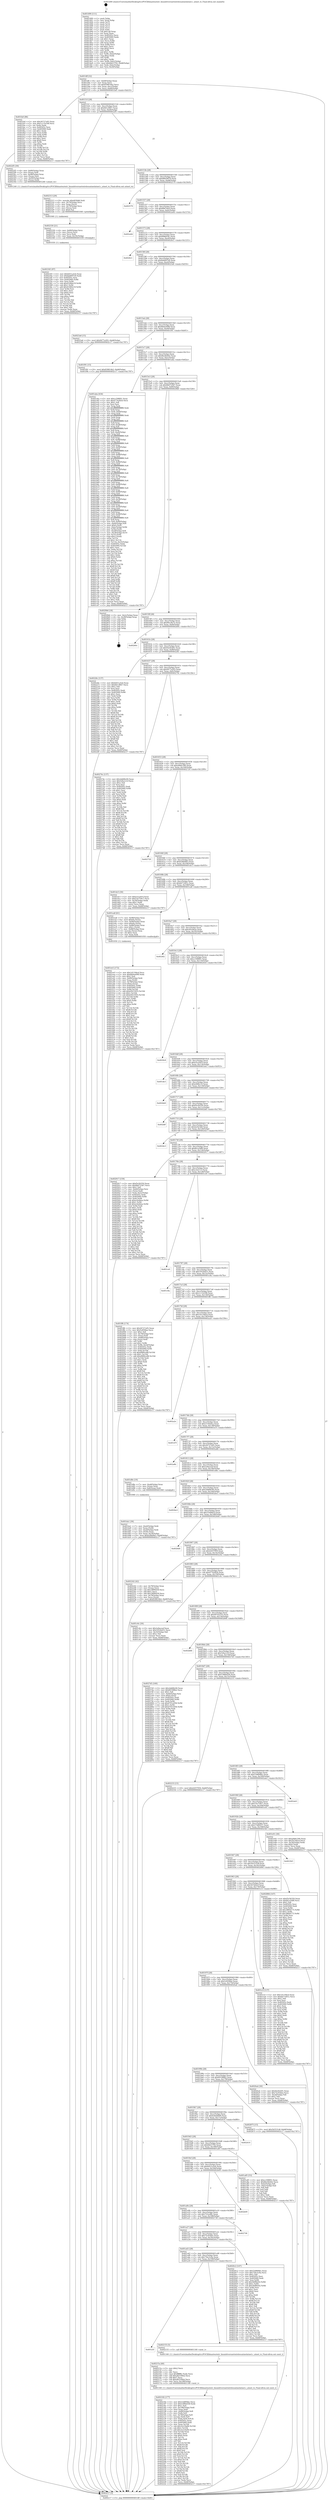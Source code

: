 digraph "0x401490" {
  label = "0x401490 (/mnt/c/Users/mathe/Desktop/tcc/POCII/binaries/extr_linuxdriversnetwirelessatmelatmel.c_atmel_rx_Final-ollvm.out::main(0))"
  labelloc = "t"
  node[shape=record]

  Entry [label="",width=0.3,height=0.3,shape=circle,fillcolor=black,style=filled]
  "0x4014ff" [label="{
     0x4014ff [32]\l
     | [instrs]\l
     &nbsp;&nbsp;0x4014ff \<+6\>: mov -0xb8(%rbp),%eax\l
     &nbsp;&nbsp;0x401505 \<+2\>: mov %eax,%ecx\l
     &nbsp;&nbsp;0x401507 \<+6\>: sub $0x839814b2,%ecx\l
     &nbsp;&nbsp;0x40150d \<+6\>: mov %eax,-0xcc(%rbp)\l
     &nbsp;&nbsp;0x401513 \<+6\>: mov %ecx,-0xd0(%rbp)\l
     &nbsp;&nbsp;0x401519 \<+6\>: je 0000000000401fa0 \<main+0xb10\>\l
  }"]
  "0x401fa0" [label="{
     0x401fa0 [86]\l
     | [instrs]\l
     &nbsp;&nbsp;0x401fa0 \<+5\>: mov $0x26727a95,%eax\l
     &nbsp;&nbsp;0x401fa5 \<+5\>: mov $0x1c11b108,%ecx\l
     &nbsp;&nbsp;0x401faa \<+2\>: xor %edx,%edx\l
     &nbsp;&nbsp;0x401fac \<+7\>: mov 0x40505c,%esi\l
     &nbsp;&nbsp;0x401fb3 \<+7\>: mov 0x405060,%edi\l
     &nbsp;&nbsp;0x401fba \<+3\>: sub $0x1,%edx\l
     &nbsp;&nbsp;0x401fbd \<+3\>: mov %esi,%r8d\l
     &nbsp;&nbsp;0x401fc0 \<+3\>: add %edx,%r8d\l
     &nbsp;&nbsp;0x401fc3 \<+4\>: imul %r8d,%esi\l
     &nbsp;&nbsp;0x401fc7 \<+3\>: and $0x1,%esi\l
     &nbsp;&nbsp;0x401fca \<+3\>: cmp $0x0,%esi\l
     &nbsp;&nbsp;0x401fcd \<+4\>: sete %r9b\l
     &nbsp;&nbsp;0x401fd1 \<+3\>: cmp $0xa,%edi\l
     &nbsp;&nbsp;0x401fd4 \<+4\>: setl %r10b\l
     &nbsp;&nbsp;0x401fd8 \<+3\>: mov %r9b,%r11b\l
     &nbsp;&nbsp;0x401fdb \<+3\>: and %r10b,%r11b\l
     &nbsp;&nbsp;0x401fde \<+3\>: xor %r10b,%r9b\l
     &nbsp;&nbsp;0x401fe1 \<+3\>: or %r9b,%r11b\l
     &nbsp;&nbsp;0x401fe4 \<+4\>: test $0x1,%r11b\l
     &nbsp;&nbsp;0x401fe8 \<+3\>: cmovne %ecx,%eax\l
     &nbsp;&nbsp;0x401feb \<+6\>: mov %eax,-0xb8(%rbp)\l
     &nbsp;&nbsp;0x401ff1 \<+5\>: jmp 0000000000402c17 \<main+0x1787\>\l
  }"]
  "0x40151f" [label="{
     0x40151f [28]\l
     | [instrs]\l
     &nbsp;&nbsp;0x40151f \<+5\>: jmp 0000000000401524 \<main+0x94\>\l
     &nbsp;&nbsp;0x401524 \<+6\>: mov -0xcc(%rbp),%eax\l
     &nbsp;&nbsp;0x40152a \<+5\>: sub $0x841cf847,%eax\l
     &nbsp;&nbsp;0x40152f \<+6\>: mov %eax,-0xd4(%rbp)\l
     &nbsp;&nbsp;0x401535 \<+6\>: je 00000000004022f5 \<main+0xe65\>\l
  }"]
  Exit [label="",width=0.3,height=0.3,shape=circle,fillcolor=black,style=filled,peripheries=2]
  "0x4022f5" [label="{
     0x4022f5 [30]\l
     | [instrs]\l
     &nbsp;&nbsp;0x4022f5 \<+4\>: mov -0x80(%rbp),%rax\l
     &nbsp;&nbsp;0x4022f9 \<+3\>: mov (%rax),%rdi\l
     &nbsp;&nbsp;0x4022fc \<+7\>: mov -0x98(%rbp),%rax\l
     &nbsp;&nbsp;0x402303 \<+2\>: mov (%rax),%esi\l
     &nbsp;&nbsp;0x402305 \<+7\>: mov -0x90(%rbp),%rax\l
     &nbsp;&nbsp;0x40230c \<+2\>: mov (%rax),%edx\l
     &nbsp;&nbsp;0x40230e \<+5\>: call 0000000000401240 \<atmel_rx\>\l
     | [calls]\l
     &nbsp;&nbsp;0x401240 \{1\} (/mnt/c/Users/mathe/Desktop/tcc/POCII/binaries/extr_linuxdriversnetwirelessatmelatmel.c_atmel_rx_Final-ollvm.out::atmel_rx)\l
  }"]
  "0x40153b" [label="{
     0x40153b [28]\l
     | [instrs]\l
     &nbsp;&nbsp;0x40153b \<+5\>: jmp 0000000000401540 \<main+0xb0\>\l
     &nbsp;&nbsp;0x401540 \<+6\>: mov -0xcc(%rbp),%eax\l
     &nbsp;&nbsp;0x401546 \<+5\>: sub $0x88436f79,%eax\l
     &nbsp;&nbsp;0x40154b \<+6\>: mov %eax,-0xd8(%rbp)\l
     &nbsp;&nbsp;0x401551 \<+6\>: je 0000000000402579 \<main+0x10e9\>\l
  }"]
  "0x402345" [label="{
     0x402345 [97]\l
     | [instrs]\l
     &nbsp;&nbsp;0x402345 \<+5\>: mov $0x6d51a3e4,%eax\l
     &nbsp;&nbsp;0x40234a \<+5\>: mov $0x8a6697e8,%edx\l
     &nbsp;&nbsp;0x40234f \<+7\>: mov 0x40505c,%esi\l
     &nbsp;&nbsp;0x402356 \<+8\>: mov 0x405060,%r8d\l
     &nbsp;&nbsp;0x40235e \<+3\>: mov %esi,%r9d\l
     &nbsp;&nbsp;0x402361 \<+7\>: sub $0x41066e19,%r9d\l
     &nbsp;&nbsp;0x402368 \<+4\>: sub $0x1,%r9d\l
     &nbsp;&nbsp;0x40236c \<+7\>: add $0x41066e19,%r9d\l
     &nbsp;&nbsp;0x402373 \<+4\>: imul %r9d,%esi\l
     &nbsp;&nbsp;0x402377 \<+3\>: and $0x1,%esi\l
     &nbsp;&nbsp;0x40237a \<+3\>: cmp $0x0,%esi\l
     &nbsp;&nbsp;0x40237d \<+4\>: sete %r10b\l
     &nbsp;&nbsp;0x402381 \<+4\>: cmp $0xa,%r8d\l
     &nbsp;&nbsp;0x402385 \<+4\>: setl %r11b\l
     &nbsp;&nbsp;0x402389 \<+3\>: mov %r10b,%bl\l
     &nbsp;&nbsp;0x40238c \<+3\>: and %r11b,%bl\l
     &nbsp;&nbsp;0x40238f \<+3\>: xor %r11b,%r10b\l
     &nbsp;&nbsp;0x402392 \<+3\>: or %r10b,%bl\l
     &nbsp;&nbsp;0x402395 \<+3\>: test $0x1,%bl\l
     &nbsp;&nbsp;0x402398 \<+3\>: cmovne %edx,%eax\l
     &nbsp;&nbsp;0x40239b \<+6\>: mov %eax,-0xb8(%rbp)\l
     &nbsp;&nbsp;0x4023a1 \<+5\>: jmp 0000000000402c17 \<main+0x1787\>\l
  }"]
  "0x402579" [label="{
     0x402579\l
  }", style=dashed]
  "0x401557" [label="{
     0x401557 [28]\l
     | [instrs]\l
     &nbsp;&nbsp;0x401557 \<+5\>: jmp 000000000040155c \<main+0xcc\>\l
     &nbsp;&nbsp;0x40155c \<+6\>: mov -0xcc(%rbp),%eax\l
     &nbsp;&nbsp;0x401562 \<+5\>: sub $0x8847dacf,%eax\l
     &nbsp;&nbsp;0x401567 \<+6\>: mov %eax,-0xdc(%rbp)\l
     &nbsp;&nbsp;0x40156d \<+6\>: je 0000000000402a0d \<main+0x157d\>\l
  }"]
  "0x402330" [label="{
     0x402330 [21]\l
     | [instrs]\l
     &nbsp;&nbsp;0x402330 \<+4\>: mov -0x80(%rbp),%rcx\l
     &nbsp;&nbsp;0x402334 \<+3\>: mov (%rcx),%rcx\l
     &nbsp;&nbsp;0x402337 \<+3\>: mov %rcx,%rdi\l
     &nbsp;&nbsp;0x40233a \<+6\>: mov %eax,-0x19c(%rbp)\l
     &nbsp;&nbsp;0x402340 \<+5\>: call 0000000000401030 \<free@plt\>\l
     | [calls]\l
     &nbsp;&nbsp;0x401030 \{1\} (unknown)\l
  }"]
  "0x402a0d" [label="{
     0x402a0d\l
  }", style=dashed]
  "0x401573" [label="{
     0x401573 [28]\l
     | [instrs]\l
     &nbsp;&nbsp;0x401573 \<+5\>: jmp 0000000000401578 \<main+0xe8\>\l
     &nbsp;&nbsp;0x401578 \<+6\>: mov -0xcc(%rbp),%eax\l
     &nbsp;&nbsp;0x40157e \<+5\>: sub $0x898bf54c,%eax\l
     &nbsp;&nbsp;0x401583 \<+6\>: mov %eax,-0xe0(%rbp)\l
     &nbsp;&nbsp;0x401589 \<+6\>: je 00000000004026c1 \<main+0x1231\>\l
  }"]
  "0x402313" [label="{
     0x402313 [29]\l
     | [instrs]\l
     &nbsp;&nbsp;0x402313 \<+10\>: movabs $0x4030d6,%rdi\l
     &nbsp;&nbsp;0x40231d \<+4\>: mov -0x70(%rbp),%rcx\l
     &nbsp;&nbsp;0x402321 \<+2\>: mov %eax,(%rcx)\l
     &nbsp;&nbsp;0x402323 \<+4\>: mov -0x70(%rbp),%rcx\l
     &nbsp;&nbsp;0x402327 \<+2\>: mov (%rcx),%esi\l
     &nbsp;&nbsp;0x402329 \<+2\>: mov $0x0,%al\l
     &nbsp;&nbsp;0x40232b \<+5\>: call 0000000000401040 \<printf@plt\>\l
     | [calls]\l
     &nbsp;&nbsp;0x401040 \{1\} (unknown)\l
  }"]
  "0x4026c1" [label="{
     0x4026c1\l
  }", style=dashed]
  "0x40158f" [label="{
     0x40158f [28]\l
     | [instrs]\l
     &nbsp;&nbsp;0x40158f \<+5\>: jmp 0000000000401594 \<main+0x104\>\l
     &nbsp;&nbsp;0x401594 \<+6\>: mov -0xcc(%rbp),%eax\l
     &nbsp;&nbsp;0x40159a \<+5\>: sub $0x8a6697e8,%eax\l
     &nbsp;&nbsp;0x40159f \<+6\>: mov %eax,-0xe4(%rbp)\l
     &nbsp;&nbsp;0x4015a5 \<+6\>: je 00000000004023a6 \<main+0xf16\>\l
  }"]
  "0x402182" [label="{
     0x402182 [177]\l
     | [instrs]\l
     &nbsp;&nbsp;0x402182 \<+5\>: mov $0x53d894bc,%ecx\l
     &nbsp;&nbsp;0x402187 \<+5\>: mov $0x5388e638,%edx\l
     &nbsp;&nbsp;0x40218c \<+3\>: mov $0x1,%sil\l
     &nbsp;&nbsp;0x40218f \<+6\>: mov -0x198(%rbp),%edi\l
     &nbsp;&nbsp;0x402195 \<+3\>: imul %eax,%edi\l
     &nbsp;&nbsp;0x402198 \<+4\>: mov -0x80(%rbp),%r8\l
     &nbsp;&nbsp;0x40219c \<+3\>: mov (%r8),%r8\l
     &nbsp;&nbsp;0x40219f \<+4\>: mov -0x78(%rbp),%r9\l
     &nbsp;&nbsp;0x4021a3 \<+3\>: movslq (%r9),%r9\l
     &nbsp;&nbsp;0x4021a6 \<+4\>: mov %edi,(%r8,%r9,4)\l
     &nbsp;&nbsp;0x4021aa \<+7\>: mov 0x40505c,%eax\l
     &nbsp;&nbsp;0x4021b1 \<+7\>: mov 0x405060,%edi\l
     &nbsp;&nbsp;0x4021b8 \<+3\>: mov %eax,%r10d\l
     &nbsp;&nbsp;0x4021bb \<+7\>: sub $0x3ce19a84,%r10d\l
     &nbsp;&nbsp;0x4021c2 \<+4\>: sub $0x1,%r10d\l
     &nbsp;&nbsp;0x4021c6 \<+7\>: add $0x3ce19a84,%r10d\l
     &nbsp;&nbsp;0x4021cd \<+4\>: imul %r10d,%eax\l
     &nbsp;&nbsp;0x4021d1 \<+3\>: and $0x1,%eax\l
     &nbsp;&nbsp;0x4021d4 \<+3\>: cmp $0x0,%eax\l
     &nbsp;&nbsp;0x4021d7 \<+4\>: sete %r11b\l
     &nbsp;&nbsp;0x4021db \<+3\>: cmp $0xa,%edi\l
     &nbsp;&nbsp;0x4021de \<+3\>: setl %bl\l
     &nbsp;&nbsp;0x4021e1 \<+3\>: mov %r11b,%r14b\l
     &nbsp;&nbsp;0x4021e4 \<+4\>: xor $0xff,%r14b\l
     &nbsp;&nbsp;0x4021e8 \<+3\>: mov %bl,%r15b\l
     &nbsp;&nbsp;0x4021eb \<+4\>: xor $0xff,%r15b\l
     &nbsp;&nbsp;0x4021ef \<+4\>: xor $0x0,%sil\l
     &nbsp;&nbsp;0x4021f3 \<+3\>: mov %r14b,%r12b\l
     &nbsp;&nbsp;0x4021f6 \<+4\>: and $0x0,%r12b\l
     &nbsp;&nbsp;0x4021fa \<+3\>: and %sil,%r11b\l
     &nbsp;&nbsp;0x4021fd \<+3\>: mov %r15b,%r13b\l
     &nbsp;&nbsp;0x402200 \<+4\>: and $0x0,%r13b\l
     &nbsp;&nbsp;0x402204 \<+3\>: and %sil,%bl\l
     &nbsp;&nbsp;0x402207 \<+3\>: or %r11b,%r12b\l
     &nbsp;&nbsp;0x40220a \<+3\>: or %bl,%r13b\l
     &nbsp;&nbsp;0x40220d \<+3\>: xor %r13b,%r12b\l
     &nbsp;&nbsp;0x402210 \<+3\>: or %r15b,%r14b\l
     &nbsp;&nbsp;0x402213 \<+4\>: xor $0xff,%r14b\l
     &nbsp;&nbsp;0x402217 \<+4\>: or $0x0,%sil\l
     &nbsp;&nbsp;0x40221b \<+3\>: and %sil,%r14b\l
     &nbsp;&nbsp;0x40221e \<+3\>: or %r14b,%r12b\l
     &nbsp;&nbsp;0x402221 \<+4\>: test $0x1,%r12b\l
     &nbsp;&nbsp;0x402225 \<+3\>: cmovne %edx,%ecx\l
     &nbsp;&nbsp;0x402228 \<+6\>: mov %ecx,-0xb8(%rbp)\l
     &nbsp;&nbsp;0x40222e \<+5\>: jmp 0000000000402c17 \<main+0x1787\>\l
  }"]
  "0x4023a6" [label="{
     0x4023a6 [15]\l
     | [instrs]\l
     &nbsp;&nbsp;0x4023a6 \<+10\>: movl $0x9477a293,-0xb8(%rbp)\l
     &nbsp;&nbsp;0x4023b0 \<+5\>: jmp 0000000000402c17 \<main+0x1787\>\l
  }"]
  "0x4015ab" [label="{
     0x4015ab [28]\l
     | [instrs]\l
     &nbsp;&nbsp;0x4015ab \<+5\>: jmp 00000000004015b0 \<main+0x120\>\l
     &nbsp;&nbsp;0x4015b0 \<+6\>: mov -0xcc(%rbp),%eax\l
     &nbsp;&nbsp;0x4015b6 \<+5\>: sub $0x8b0ee698,%eax\l
     &nbsp;&nbsp;0x4015bb \<+6\>: mov %eax,-0xe8(%rbp)\l
     &nbsp;&nbsp;0x4015c1 \<+6\>: je 0000000000401f91 \<main+0xb01\>\l
  }"]
  "0x40215a" [label="{
     0x40215a [40]\l
     | [instrs]\l
     &nbsp;&nbsp;0x40215a \<+5\>: mov $0x2,%ecx\l
     &nbsp;&nbsp;0x40215f \<+1\>: cltd\l
     &nbsp;&nbsp;0x402160 \<+2\>: idiv %ecx\l
     &nbsp;&nbsp;0x402162 \<+6\>: imul $0xfffffffe,%edx,%ecx\l
     &nbsp;&nbsp;0x402168 \<+6\>: add $0xa82109eb,%ecx\l
     &nbsp;&nbsp;0x40216e \<+3\>: add $0x1,%ecx\l
     &nbsp;&nbsp;0x402171 \<+6\>: sub $0xa82109eb,%ecx\l
     &nbsp;&nbsp;0x402177 \<+6\>: mov %ecx,-0x198(%rbp)\l
     &nbsp;&nbsp;0x40217d \<+5\>: call 0000000000401160 \<next_i\>\l
     | [calls]\l
     &nbsp;&nbsp;0x401160 \{1\} (/mnt/c/Users/mathe/Desktop/tcc/POCII/binaries/extr_linuxdriversnetwirelessatmelatmel.c_atmel_rx_Final-ollvm.out::next_i)\l
  }"]
  "0x401f91" [label="{
     0x401f91 [15]\l
     | [instrs]\l
     &nbsp;&nbsp;0x401f91 \<+10\>: movl $0x839814b2,-0xb8(%rbp)\l
     &nbsp;&nbsp;0x401f9b \<+5\>: jmp 0000000000402c17 \<main+0x1787\>\l
  }"]
  "0x4015c7" [label="{
     0x4015c7 [28]\l
     | [instrs]\l
     &nbsp;&nbsp;0x4015c7 \<+5\>: jmp 00000000004015cc \<main+0x13c\>\l
     &nbsp;&nbsp;0x4015cc \<+6\>: mov -0xcc(%rbp),%eax\l
     &nbsp;&nbsp;0x4015d2 \<+5\>: sub $0x8b24b442,%eax\l
     &nbsp;&nbsp;0x4015d7 \<+6\>: mov %eax,-0xec(%rbp)\l
     &nbsp;&nbsp;0x4015dd \<+6\>: je 0000000000401aba \<main+0x62a\>\l
  }"]
  "0x401a5f" [label="{
     0x401a5f\l
  }", style=dashed]
  "0x401aba" [label="{
     0x401aba [434]\l
     | [instrs]\l
     &nbsp;&nbsp;0x401aba \<+5\>: mov $0xcc598f01,%eax\l
     &nbsp;&nbsp;0x401abf \<+5\>: mov $0x477b2824,%ecx\l
     &nbsp;&nbsp;0x401ac4 \<+2\>: mov $0x1,%dl\l
     &nbsp;&nbsp;0x401ac6 \<+2\>: xor %esi,%esi\l
     &nbsp;&nbsp;0x401ac8 \<+3\>: mov %rsp,%rdi\l
     &nbsp;&nbsp;0x401acb \<+4\>: add $0xfffffffffffffff0,%rdi\l
     &nbsp;&nbsp;0x401acf \<+3\>: mov %rdi,%rsp\l
     &nbsp;&nbsp;0x401ad2 \<+7\>: mov %rdi,-0xb0(%rbp)\l
     &nbsp;&nbsp;0x401ad9 \<+3\>: mov %rsp,%rdi\l
     &nbsp;&nbsp;0x401adc \<+4\>: add $0xfffffffffffffff0,%rdi\l
     &nbsp;&nbsp;0x401ae0 \<+3\>: mov %rdi,%rsp\l
     &nbsp;&nbsp;0x401ae3 \<+3\>: mov %rsp,%r8\l
     &nbsp;&nbsp;0x401ae6 \<+4\>: add $0xfffffffffffffff0,%r8\l
     &nbsp;&nbsp;0x401aea \<+3\>: mov %r8,%rsp\l
     &nbsp;&nbsp;0x401aed \<+7\>: mov %r8,-0xa8(%rbp)\l
     &nbsp;&nbsp;0x401af4 \<+3\>: mov %rsp,%r8\l
     &nbsp;&nbsp;0x401af7 \<+4\>: add $0xfffffffffffffff0,%r8\l
     &nbsp;&nbsp;0x401afb \<+3\>: mov %r8,%rsp\l
     &nbsp;&nbsp;0x401afe \<+7\>: mov %r8,-0xa0(%rbp)\l
     &nbsp;&nbsp;0x401b05 \<+3\>: mov %rsp,%r8\l
     &nbsp;&nbsp;0x401b08 \<+4\>: add $0xfffffffffffffff0,%r8\l
     &nbsp;&nbsp;0x401b0c \<+3\>: mov %r8,%rsp\l
     &nbsp;&nbsp;0x401b0f \<+7\>: mov %r8,-0x98(%rbp)\l
     &nbsp;&nbsp;0x401b16 \<+3\>: mov %rsp,%r8\l
     &nbsp;&nbsp;0x401b19 \<+4\>: add $0xfffffffffffffff0,%r8\l
     &nbsp;&nbsp;0x401b1d \<+3\>: mov %r8,%rsp\l
     &nbsp;&nbsp;0x401b20 \<+7\>: mov %r8,-0x90(%rbp)\l
     &nbsp;&nbsp;0x401b27 \<+3\>: mov %rsp,%r8\l
     &nbsp;&nbsp;0x401b2a \<+4\>: add $0xfffffffffffffff0,%r8\l
     &nbsp;&nbsp;0x401b2e \<+3\>: mov %r8,%rsp\l
     &nbsp;&nbsp;0x401b31 \<+7\>: mov %r8,-0x88(%rbp)\l
     &nbsp;&nbsp;0x401b38 \<+3\>: mov %rsp,%r8\l
     &nbsp;&nbsp;0x401b3b \<+4\>: add $0xfffffffffffffff0,%r8\l
     &nbsp;&nbsp;0x401b3f \<+3\>: mov %r8,%rsp\l
     &nbsp;&nbsp;0x401b42 \<+4\>: mov %r8,-0x80(%rbp)\l
     &nbsp;&nbsp;0x401b46 \<+3\>: mov %rsp,%r8\l
     &nbsp;&nbsp;0x401b49 \<+4\>: add $0xfffffffffffffff0,%r8\l
     &nbsp;&nbsp;0x401b4d \<+3\>: mov %r8,%rsp\l
     &nbsp;&nbsp;0x401b50 \<+4\>: mov %r8,-0x78(%rbp)\l
     &nbsp;&nbsp;0x401b54 \<+3\>: mov %rsp,%r8\l
     &nbsp;&nbsp;0x401b57 \<+4\>: add $0xfffffffffffffff0,%r8\l
     &nbsp;&nbsp;0x401b5b \<+3\>: mov %r8,%rsp\l
     &nbsp;&nbsp;0x401b5e \<+4\>: mov %r8,-0x70(%rbp)\l
     &nbsp;&nbsp;0x401b62 \<+3\>: mov %rsp,%r8\l
     &nbsp;&nbsp;0x401b65 \<+4\>: add $0xfffffffffffffff0,%r8\l
     &nbsp;&nbsp;0x401b69 \<+3\>: mov %r8,%rsp\l
     &nbsp;&nbsp;0x401b6c \<+4\>: mov %r8,-0x68(%rbp)\l
     &nbsp;&nbsp;0x401b70 \<+3\>: mov %rsp,%r8\l
     &nbsp;&nbsp;0x401b73 \<+4\>: add $0xfffffffffffffff0,%r8\l
     &nbsp;&nbsp;0x401b77 \<+3\>: mov %r8,%rsp\l
     &nbsp;&nbsp;0x401b7a \<+4\>: mov %r8,-0x60(%rbp)\l
     &nbsp;&nbsp;0x401b7e \<+3\>: mov %rsp,%r8\l
     &nbsp;&nbsp;0x401b81 \<+4\>: add $0xfffffffffffffff0,%r8\l
     &nbsp;&nbsp;0x401b85 \<+3\>: mov %r8,%rsp\l
     &nbsp;&nbsp;0x401b88 \<+4\>: mov %r8,-0x58(%rbp)\l
     &nbsp;&nbsp;0x401b8c \<+3\>: mov %rsp,%r8\l
     &nbsp;&nbsp;0x401b8f \<+4\>: add $0xfffffffffffffff0,%r8\l
     &nbsp;&nbsp;0x401b93 \<+3\>: mov %r8,%rsp\l
     &nbsp;&nbsp;0x401b96 \<+4\>: mov %r8,-0x50(%rbp)\l
     &nbsp;&nbsp;0x401b9a \<+3\>: mov %rsp,%r8\l
     &nbsp;&nbsp;0x401b9d \<+4\>: add $0xfffffffffffffff0,%r8\l
     &nbsp;&nbsp;0x401ba1 \<+3\>: mov %r8,%rsp\l
     &nbsp;&nbsp;0x401ba4 \<+4\>: mov %r8,-0x48(%rbp)\l
     &nbsp;&nbsp;0x401ba8 \<+3\>: mov %rsp,%r8\l
     &nbsp;&nbsp;0x401bab \<+4\>: add $0xfffffffffffffff0,%r8\l
     &nbsp;&nbsp;0x401baf \<+3\>: mov %r8,%rsp\l
     &nbsp;&nbsp;0x401bb2 \<+4\>: mov %r8,-0x40(%rbp)\l
     &nbsp;&nbsp;0x401bb6 \<+7\>: mov -0xb0(%rbp),%r8\l
     &nbsp;&nbsp;0x401bbd \<+7\>: movl $0x0,(%r8)\l
     &nbsp;&nbsp;0x401bc4 \<+7\>: mov -0xbc(%rbp),%r9d\l
     &nbsp;&nbsp;0x401bcb \<+3\>: mov %r9d,(%rdi)\l
     &nbsp;&nbsp;0x401bce \<+7\>: mov -0xa8(%rbp),%r8\l
     &nbsp;&nbsp;0x401bd5 \<+7\>: mov -0xc8(%rbp),%r10\l
     &nbsp;&nbsp;0x401bdc \<+3\>: mov %r10,(%r8)\l
     &nbsp;&nbsp;0x401bdf \<+3\>: cmpl $0x2,(%rdi)\l
     &nbsp;&nbsp;0x401be2 \<+4\>: setne %r11b\l
     &nbsp;&nbsp;0x401be6 \<+4\>: and $0x1,%r11b\l
     &nbsp;&nbsp;0x401bea \<+4\>: mov %r11b,-0x35(%rbp)\l
     &nbsp;&nbsp;0x401bee \<+7\>: mov 0x40505c,%ebx\l
     &nbsp;&nbsp;0x401bf5 \<+8\>: mov 0x405060,%r14d\l
     &nbsp;&nbsp;0x401bfd \<+3\>: sub $0x1,%esi\l
     &nbsp;&nbsp;0x401c00 \<+3\>: mov %ebx,%r15d\l
     &nbsp;&nbsp;0x401c03 \<+3\>: add %esi,%r15d\l
     &nbsp;&nbsp;0x401c06 \<+4\>: imul %r15d,%ebx\l
     &nbsp;&nbsp;0x401c0a \<+3\>: and $0x1,%ebx\l
     &nbsp;&nbsp;0x401c0d \<+3\>: cmp $0x0,%ebx\l
     &nbsp;&nbsp;0x401c10 \<+4\>: sete %r11b\l
     &nbsp;&nbsp;0x401c14 \<+4\>: cmp $0xa,%r14d\l
     &nbsp;&nbsp;0x401c18 \<+4\>: setl %r12b\l
     &nbsp;&nbsp;0x401c1c \<+3\>: mov %r11b,%r13b\l
     &nbsp;&nbsp;0x401c1f \<+4\>: xor $0xff,%r13b\l
     &nbsp;&nbsp;0x401c23 \<+3\>: mov %r12b,%sil\l
     &nbsp;&nbsp;0x401c26 \<+4\>: xor $0xff,%sil\l
     &nbsp;&nbsp;0x401c2a \<+3\>: xor $0x1,%dl\l
     &nbsp;&nbsp;0x401c2d \<+3\>: mov %r13b,%dil\l
     &nbsp;&nbsp;0x401c30 \<+4\>: and $0xff,%dil\l
     &nbsp;&nbsp;0x401c34 \<+3\>: and %dl,%r11b\l
     &nbsp;&nbsp;0x401c37 \<+3\>: mov %sil,%r8b\l
     &nbsp;&nbsp;0x401c3a \<+4\>: and $0xff,%r8b\l
     &nbsp;&nbsp;0x401c3e \<+3\>: and %dl,%r12b\l
     &nbsp;&nbsp;0x401c41 \<+3\>: or %r11b,%dil\l
     &nbsp;&nbsp;0x401c44 \<+3\>: or %r12b,%r8b\l
     &nbsp;&nbsp;0x401c47 \<+3\>: xor %r8b,%dil\l
     &nbsp;&nbsp;0x401c4a \<+3\>: or %sil,%r13b\l
     &nbsp;&nbsp;0x401c4d \<+4\>: xor $0xff,%r13b\l
     &nbsp;&nbsp;0x401c51 \<+3\>: or $0x1,%dl\l
     &nbsp;&nbsp;0x401c54 \<+3\>: and %dl,%r13b\l
     &nbsp;&nbsp;0x401c57 \<+3\>: or %r13b,%dil\l
     &nbsp;&nbsp;0x401c5a \<+4\>: test $0x1,%dil\l
     &nbsp;&nbsp;0x401c5e \<+3\>: cmovne %ecx,%eax\l
     &nbsp;&nbsp;0x401c61 \<+6\>: mov %eax,-0xb8(%rbp)\l
     &nbsp;&nbsp;0x401c67 \<+5\>: jmp 0000000000402c17 \<main+0x1787\>\l
  }"]
  "0x4015e3" [label="{
     0x4015e3 [28]\l
     | [instrs]\l
     &nbsp;&nbsp;0x4015e3 \<+5\>: jmp 00000000004015e8 \<main+0x158\>\l
     &nbsp;&nbsp;0x4015e8 \<+6\>: mov -0xcc(%rbp),%eax\l
     &nbsp;&nbsp;0x4015ee \<+5\>: sub $0x8b6723b7,%eax\l
     &nbsp;&nbsp;0x4015f3 \<+6\>: mov %eax,-0xf0(%rbp)\l
     &nbsp;&nbsp;0x4015f9 \<+6\>: je 00000000004029b6 \<main+0x1526\>\l
  }"]
  "0x402155" [label="{
     0x402155 [5]\l
     | [instrs]\l
     &nbsp;&nbsp;0x402155 \<+5\>: call 0000000000401160 \<next_i\>\l
     | [calls]\l
     &nbsp;&nbsp;0x401160 \{1\} (/mnt/c/Users/mathe/Desktop/tcc/POCII/binaries/extr_linuxdriversnetwirelessatmelatmel.c_atmel_rx_Final-ollvm.out::next_i)\l
  }"]
  "0x4029b6" [label="{
     0x4029b6 [18]\l
     | [instrs]\l
     &nbsp;&nbsp;0x4029b6 \<+3\>: mov -0x2c(%rbp),%eax\l
     &nbsp;&nbsp;0x4029b9 \<+4\>: lea -0x28(%rbp),%rsp\l
     &nbsp;&nbsp;0x4029bd \<+1\>: pop %rbx\l
     &nbsp;&nbsp;0x4029be \<+2\>: pop %r12\l
     &nbsp;&nbsp;0x4029c0 \<+2\>: pop %r13\l
     &nbsp;&nbsp;0x4029c2 \<+2\>: pop %r14\l
     &nbsp;&nbsp;0x4029c4 \<+2\>: pop %r15\l
     &nbsp;&nbsp;0x4029c6 \<+1\>: pop %rbp\l
     &nbsp;&nbsp;0x4029c7 \<+1\>: ret\l
  }"]
  "0x4015ff" [label="{
     0x4015ff [28]\l
     | [instrs]\l
     &nbsp;&nbsp;0x4015ff \<+5\>: jmp 0000000000401604 \<main+0x174\>\l
     &nbsp;&nbsp;0x401604 \<+6\>: mov -0xcc(%rbp),%eax\l
     &nbsp;&nbsp;0x40160a \<+5\>: sub $0x90cc8e7e,%eax\l
     &nbsp;&nbsp;0x40160f \<+6\>: mov %eax,-0xf4(%rbp)\l
     &nbsp;&nbsp;0x401615 \<+6\>: je 000000000040260c \<main+0x117c\>\l
  }"]
  "0x401a43" [label="{
     0x401a43 [28]\l
     | [instrs]\l
     &nbsp;&nbsp;0x401a43 \<+5\>: jmp 0000000000401a48 \<main+0x5b8\>\l
     &nbsp;&nbsp;0x401a48 \<+6\>: mov -0xcc(%rbp),%eax\l
     &nbsp;&nbsp;0x401a4e \<+5\>: sub $0x75bc5c9a,%eax\l
     &nbsp;&nbsp;0x401a53 \<+6\>: mov %eax,-0x190(%rbp)\l
     &nbsp;&nbsp;0x401a59 \<+6\>: je 0000000000402155 \<main+0xcc5\>\l
  }"]
  "0x40260c" [label="{
     0x40260c\l
  }", style=dashed]
  "0x40161b" [label="{
     0x40161b [28]\l
     | [instrs]\l
     &nbsp;&nbsp;0x40161b \<+5\>: jmp 0000000000401620 \<main+0x190\>\l
     &nbsp;&nbsp;0x401620 \<+6\>: mov -0xcc(%rbp),%eax\l
     &nbsp;&nbsp;0x401626 \<+5\>: sub $0x92e9cb91,%eax\l
     &nbsp;&nbsp;0x40162b \<+6\>: mov %eax,-0xf8(%rbp)\l
     &nbsp;&nbsp;0x401631 \<+6\>: je 000000000040226c \<main+0xddc\>\l
  }"]
  "0x4020c2" [label="{
     0x4020c2 [147]\l
     | [instrs]\l
     &nbsp;&nbsp;0x4020c2 \<+5\>: mov $0x53d894bc,%eax\l
     &nbsp;&nbsp;0x4020c7 \<+5\>: mov $0x75bc5c9a,%ecx\l
     &nbsp;&nbsp;0x4020cc \<+2\>: mov $0x1,%dl\l
     &nbsp;&nbsp;0x4020ce \<+7\>: mov 0x40505c,%esi\l
     &nbsp;&nbsp;0x4020d5 \<+7\>: mov 0x405060,%edi\l
     &nbsp;&nbsp;0x4020dc \<+3\>: mov %esi,%r8d\l
     &nbsp;&nbsp;0x4020df \<+7\>: add $0x5b9fbe02,%r8d\l
     &nbsp;&nbsp;0x4020e6 \<+4\>: sub $0x1,%r8d\l
     &nbsp;&nbsp;0x4020ea \<+7\>: sub $0x5b9fbe02,%r8d\l
     &nbsp;&nbsp;0x4020f1 \<+4\>: imul %r8d,%esi\l
     &nbsp;&nbsp;0x4020f5 \<+3\>: and $0x1,%esi\l
     &nbsp;&nbsp;0x4020f8 \<+3\>: cmp $0x0,%esi\l
     &nbsp;&nbsp;0x4020fb \<+4\>: sete %r9b\l
     &nbsp;&nbsp;0x4020ff \<+3\>: cmp $0xa,%edi\l
     &nbsp;&nbsp;0x402102 \<+4\>: setl %r10b\l
     &nbsp;&nbsp;0x402106 \<+3\>: mov %r9b,%r11b\l
     &nbsp;&nbsp;0x402109 \<+4\>: xor $0xff,%r11b\l
     &nbsp;&nbsp;0x40210d \<+3\>: mov %r10b,%bl\l
     &nbsp;&nbsp;0x402110 \<+3\>: xor $0xff,%bl\l
     &nbsp;&nbsp;0x402113 \<+3\>: xor $0x1,%dl\l
     &nbsp;&nbsp;0x402116 \<+3\>: mov %r11b,%r14b\l
     &nbsp;&nbsp;0x402119 \<+4\>: and $0xff,%r14b\l
     &nbsp;&nbsp;0x40211d \<+3\>: and %dl,%r9b\l
     &nbsp;&nbsp;0x402120 \<+3\>: mov %bl,%r15b\l
     &nbsp;&nbsp;0x402123 \<+4\>: and $0xff,%r15b\l
     &nbsp;&nbsp;0x402127 \<+3\>: and %dl,%r10b\l
     &nbsp;&nbsp;0x40212a \<+3\>: or %r9b,%r14b\l
     &nbsp;&nbsp;0x40212d \<+3\>: or %r10b,%r15b\l
     &nbsp;&nbsp;0x402130 \<+3\>: xor %r15b,%r14b\l
     &nbsp;&nbsp;0x402133 \<+3\>: or %bl,%r11b\l
     &nbsp;&nbsp;0x402136 \<+4\>: xor $0xff,%r11b\l
     &nbsp;&nbsp;0x40213a \<+3\>: or $0x1,%dl\l
     &nbsp;&nbsp;0x40213d \<+3\>: and %dl,%r11b\l
     &nbsp;&nbsp;0x402140 \<+3\>: or %r11b,%r14b\l
     &nbsp;&nbsp;0x402143 \<+4\>: test $0x1,%r14b\l
     &nbsp;&nbsp;0x402147 \<+3\>: cmovne %ecx,%eax\l
     &nbsp;&nbsp;0x40214a \<+6\>: mov %eax,-0xb8(%rbp)\l
     &nbsp;&nbsp;0x402150 \<+5\>: jmp 0000000000402c17 \<main+0x1787\>\l
  }"]
  "0x40226c" [label="{
     0x40226c [137]\l
     | [instrs]\l
     &nbsp;&nbsp;0x40226c \<+5\>: mov $0x6d51a3e4,%eax\l
     &nbsp;&nbsp;0x402271 \<+5\>: mov $0x841cf847,%ecx\l
     &nbsp;&nbsp;0x402276 \<+2\>: mov $0x1,%dl\l
     &nbsp;&nbsp;0x402278 \<+2\>: xor %esi,%esi\l
     &nbsp;&nbsp;0x40227a \<+7\>: mov 0x40505c,%edi\l
     &nbsp;&nbsp;0x402281 \<+8\>: mov 0x405060,%r8d\l
     &nbsp;&nbsp;0x402289 \<+3\>: sub $0x1,%esi\l
     &nbsp;&nbsp;0x40228c \<+3\>: mov %edi,%r9d\l
     &nbsp;&nbsp;0x40228f \<+3\>: add %esi,%r9d\l
     &nbsp;&nbsp;0x402292 \<+4\>: imul %r9d,%edi\l
     &nbsp;&nbsp;0x402296 \<+3\>: and $0x1,%edi\l
     &nbsp;&nbsp;0x402299 \<+3\>: cmp $0x0,%edi\l
     &nbsp;&nbsp;0x40229c \<+4\>: sete %r10b\l
     &nbsp;&nbsp;0x4022a0 \<+4\>: cmp $0xa,%r8d\l
     &nbsp;&nbsp;0x4022a4 \<+4\>: setl %r11b\l
     &nbsp;&nbsp;0x4022a8 \<+3\>: mov %r10b,%bl\l
     &nbsp;&nbsp;0x4022ab \<+3\>: xor $0xff,%bl\l
     &nbsp;&nbsp;0x4022ae \<+3\>: mov %r11b,%r14b\l
     &nbsp;&nbsp;0x4022b1 \<+4\>: xor $0xff,%r14b\l
     &nbsp;&nbsp;0x4022b5 \<+3\>: xor $0x1,%dl\l
     &nbsp;&nbsp;0x4022b8 \<+3\>: mov %bl,%r15b\l
     &nbsp;&nbsp;0x4022bb \<+4\>: and $0xff,%r15b\l
     &nbsp;&nbsp;0x4022bf \<+3\>: and %dl,%r10b\l
     &nbsp;&nbsp;0x4022c2 \<+3\>: mov %r14b,%r12b\l
     &nbsp;&nbsp;0x4022c5 \<+4\>: and $0xff,%r12b\l
     &nbsp;&nbsp;0x4022c9 \<+3\>: and %dl,%r11b\l
     &nbsp;&nbsp;0x4022cc \<+3\>: or %r10b,%r15b\l
     &nbsp;&nbsp;0x4022cf \<+3\>: or %r11b,%r12b\l
     &nbsp;&nbsp;0x4022d2 \<+3\>: xor %r12b,%r15b\l
     &nbsp;&nbsp;0x4022d5 \<+3\>: or %r14b,%bl\l
     &nbsp;&nbsp;0x4022d8 \<+3\>: xor $0xff,%bl\l
     &nbsp;&nbsp;0x4022db \<+3\>: or $0x1,%dl\l
     &nbsp;&nbsp;0x4022de \<+2\>: and %dl,%bl\l
     &nbsp;&nbsp;0x4022e0 \<+3\>: or %bl,%r15b\l
     &nbsp;&nbsp;0x4022e3 \<+4\>: test $0x1,%r15b\l
     &nbsp;&nbsp;0x4022e7 \<+3\>: cmovne %ecx,%eax\l
     &nbsp;&nbsp;0x4022ea \<+6\>: mov %eax,-0xb8(%rbp)\l
     &nbsp;&nbsp;0x4022f0 \<+5\>: jmp 0000000000402c17 \<main+0x1787\>\l
  }"]
  "0x401637" [label="{
     0x401637 [28]\l
     | [instrs]\l
     &nbsp;&nbsp;0x401637 \<+5\>: jmp 000000000040163c \<main+0x1ac\>\l
     &nbsp;&nbsp;0x40163c \<+6\>: mov -0xcc(%rbp),%eax\l
     &nbsp;&nbsp;0x401642 \<+5\>: sub $0x9477a293,%eax\l
     &nbsp;&nbsp;0x401647 \<+6\>: mov %eax,-0xfc(%rbp)\l
     &nbsp;&nbsp;0x40164d \<+6\>: je 000000000040274c \<main+0x12bc\>\l
  }"]
  "0x401a27" [label="{
     0x401a27 [28]\l
     | [instrs]\l
     &nbsp;&nbsp;0x401a27 \<+5\>: jmp 0000000000401a2c \<main+0x59c\>\l
     &nbsp;&nbsp;0x401a2c \<+6\>: mov -0xcc(%rbp),%eax\l
     &nbsp;&nbsp;0x401a32 \<+5\>: sub $0x72c93dee,%eax\l
     &nbsp;&nbsp;0x401a37 \<+6\>: mov %eax,-0x18c(%rbp)\l
     &nbsp;&nbsp;0x401a3d \<+6\>: je 00000000004020c2 \<main+0xc32\>\l
  }"]
  "0x40274c" [label="{
     0x40274c [137]\l
     | [instrs]\l
     &nbsp;&nbsp;0x40274c \<+5\>: mov $0x2dd68c00,%eax\l
     &nbsp;&nbsp;0x402751 \<+5\>: mov $0x526a121f,%ecx\l
     &nbsp;&nbsp;0x402756 \<+2\>: mov $0x1,%dl\l
     &nbsp;&nbsp;0x402758 \<+2\>: xor %esi,%esi\l
     &nbsp;&nbsp;0x40275a \<+7\>: mov 0x40505c,%edi\l
     &nbsp;&nbsp;0x402761 \<+8\>: mov 0x405060,%r8d\l
     &nbsp;&nbsp;0x402769 \<+3\>: sub $0x1,%esi\l
     &nbsp;&nbsp;0x40276c \<+3\>: mov %edi,%r9d\l
     &nbsp;&nbsp;0x40276f \<+3\>: add %esi,%r9d\l
     &nbsp;&nbsp;0x402772 \<+4\>: imul %r9d,%edi\l
     &nbsp;&nbsp;0x402776 \<+3\>: and $0x1,%edi\l
     &nbsp;&nbsp;0x402779 \<+3\>: cmp $0x0,%edi\l
     &nbsp;&nbsp;0x40277c \<+4\>: sete %r10b\l
     &nbsp;&nbsp;0x402780 \<+4\>: cmp $0xa,%r8d\l
     &nbsp;&nbsp;0x402784 \<+4\>: setl %r11b\l
     &nbsp;&nbsp;0x402788 \<+3\>: mov %r10b,%bl\l
     &nbsp;&nbsp;0x40278b \<+3\>: xor $0xff,%bl\l
     &nbsp;&nbsp;0x40278e \<+3\>: mov %r11b,%r14b\l
     &nbsp;&nbsp;0x402791 \<+4\>: xor $0xff,%r14b\l
     &nbsp;&nbsp;0x402795 \<+3\>: xor $0x1,%dl\l
     &nbsp;&nbsp;0x402798 \<+3\>: mov %bl,%r15b\l
     &nbsp;&nbsp;0x40279b \<+4\>: and $0xff,%r15b\l
     &nbsp;&nbsp;0x40279f \<+3\>: and %dl,%r10b\l
     &nbsp;&nbsp;0x4027a2 \<+3\>: mov %r14b,%r12b\l
     &nbsp;&nbsp;0x4027a5 \<+4\>: and $0xff,%r12b\l
     &nbsp;&nbsp;0x4027a9 \<+3\>: and %dl,%r11b\l
     &nbsp;&nbsp;0x4027ac \<+3\>: or %r10b,%r15b\l
     &nbsp;&nbsp;0x4027af \<+3\>: or %r11b,%r12b\l
     &nbsp;&nbsp;0x4027b2 \<+3\>: xor %r12b,%r15b\l
     &nbsp;&nbsp;0x4027b5 \<+3\>: or %r14b,%bl\l
     &nbsp;&nbsp;0x4027b8 \<+3\>: xor $0xff,%bl\l
     &nbsp;&nbsp;0x4027bb \<+3\>: or $0x1,%dl\l
     &nbsp;&nbsp;0x4027be \<+2\>: and %dl,%bl\l
     &nbsp;&nbsp;0x4027c0 \<+3\>: or %bl,%r15b\l
     &nbsp;&nbsp;0x4027c3 \<+4\>: test $0x1,%r15b\l
     &nbsp;&nbsp;0x4027c7 \<+3\>: cmovne %ecx,%eax\l
     &nbsp;&nbsp;0x4027ca \<+6\>: mov %eax,-0xb8(%rbp)\l
     &nbsp;&nbsp;0x4027d0 \<+5\>: jmp 0000000000402c17 \<main+0x1787\>\l
  }"]
  "0x401653" [label="{
     0x401653 [28]\l
     | [instrs]\l
     &nbsp;&nbsp;0x401653 \<+5\>: jmp 0000000000401658 \<main+0x1c8\>\l
     &nbsp;&nbsp;0x401658 \<+6\>: mov -0xcc(%rbp),%eax\l
     &nbsp;&nbsp;0x40165e \<+5\>: sub $0xa066c590,%eax\l
     &nbsp;&nbsp;0x401663 \<+6\>: mov %eax,-0x100(%rbp)\l
     &nbsp;&nbsp;0x401669 \<+6\>: je 0000000000402729 \<main+0x1299\>\l
  }"]
  "0x402738" [label="{
     0x402738\l
  }", style=dashed]
  "0x402729" [label="{
     0x402729\l
  }", style=dashed]
  "0x40166f" [label="{
     0x40166f [28]\l
     | [instrs]\l
     &nbsp;&nbsp;0x40166f \<+5\>: jmp 0000000000401674 \<main+0x1e4\>\l
     &nbsp;&nbsp;0x401674 \<+6\>: mov -0xcc(%rbp),%eax\l
     &nbsp;&nbsp;0x40167a \<+5\>: sub $0xb2fbb9b3,%eax\l
     &nbsp;&nbsp;0x40167f \<+6\>: mov %eax,-0x104(%rbp)\l
     &nbsp;&nbsp;0x401685 \<+6\>: je 0000000000401dc5 \<main+0x935\>\l
  }"]
  "0x401a0b" [label="{
     0x401a0b [28]\l
     | [instrs]\l
     &nbsp;&nbsp;0x401a0b \<+5\>: jmp 0000000000401a10 \<main+0x580\>\l
     &nbsp;&nbsp;0x401a10 \<+6\>: mov -0xcc(%rbp),%eax\l
     &nbsp;&nbsp;0x401a16 \<+5\>: sub $0x723ce8fc,%eax\l
     &nbsp;&nbsp;0x401a1b \<+6\>: mov %eax,-0x188(%rbp)\l
     &nbsp;&nbsp;0x401a21 \<+6\>: je 0000000000402738 \<main+0x12a8\>\l
  }"]
  "0x401dc5" [label="{
     0x401dc5 [30]\l
     | [instrs]\l
     &nbsp;&nbsp;0x401dc5 \<+5\>: mov $0xe5ca561f,%eax\l
     &nbsp;&nbsp;0x401dca \<+5\>: mov $0x53e759c7,%ecx\l
     &nbsp;&nbsp;0x401dcf \<+3\>: mov -0x34(%rbp),%edx\l
     &nbsp;&nbsp;0x401dd2 \<+3\>: cmp $0x1,%edx\l
     &nbsp;&nbsp;0x401dd5 \<+3\>: cmovl %ecx,%eax\l
     &nbsp;&nbsp;0x401dd8 \<+6\>: mov %eax,-0xb8(%rbp)\l
     &nbsp;&nbsp;0x401dde \<+5\>: jmp 0000000000402c17 \<main+0x1787\>\l
  }"]
  "0x40168b" [label="{
     0x40168b [28]\l
     | [instrs]\l
     &nbsp;&nbsp;0x40168b \<+5\>: jmp 0000000000401690 \<main+0x200\>\l
     &nbsp;&nbsp;0x401690 \<+6\>: mov -0xcc(%rbp),%eax\l
     &nbsp;&nbsp;0x401696 \<+5\>: sub $0xbb71401c,%eax\l
     &nbsp;&nbsp;0x40169b \<+6\>: mov %eax,-0x108(%rbp)\l
     &nbsp;&nbsp;0x4016a1 \<+6\>: je 0000000000401ea8 \<main+0xa18\>\l
  }"]
  "0x402b09" [label="{
     0x402b09\l
  }", style=dashed]
  "0x401ea8" [label="{
     0x401ea8 [61]\l
     | [instrs]\l
     &nbsp;&nbsp;0x401ea8 \<+7\>: mov -0x98(%rbp),%rax\l
     &nbsp;&nbsp;0x401eaf \<+6\>: movl $0x64,(%rax)\l
     &nbsp;&nbsp;0x401eb5 \<+7\>: mov -0x90(%rbp),%rax\l
     &nbsp;&nbsp;0x401ebc \<+6\>: movl $0x64,(%rax)\l
     &nbsp;&nbsp;0x401ec2 \<+7\>: mov -0x88(%rbp),%rax\l
     &nbsp;&nbsp;0x401ec9 \<+6\>: movl $0x1,(%rax)\l
     &nbsp;&nbsp;0x401ecf \<+7\>: mov -0x88(%rbp),%rax\l
     &nbsp;&nbsp;0x401ed6 \<+3\>: movslq (%rax),%rax\l
     &nbsp;&nbsp;0x401ed9 \<+4\>: shl $0x2,%rax\l
     &nbsp;&nbsp;0x401edd \<+3\>: mov %rax,%rdi\l
     &nbsp;&nbsp;0x401ee0 \<+5\>: call 0000000000401050 \<malloc@plt\>\l
     | [calls]\l
     &nbsp;&nbsp;0x401050 \{1\} (unknown)\l
  }"]
  "0x4016a7" [label="{
     0x4016a7 [28]\l
     | [instrs]\l
     &nbsp;&nbsp;0x4016a7 \<+5\>: jmp 00000000004016ac \<main+0x21c\>\l
     &nbsp;&nbsp;0x4016ac \<+6\>: mov -0xcc(%rbp),%eax\l
     &nbsp;&nbsp;0x4016b2 \<+5\>: sub $0xc65c8eaa,%eax\l
     &nbsp;&nbsp;0x4016b7 \<+6\>: mov %eax,-0x10c(%rbp)\l
     &nbsp;&nbsp;0x4016bd \<+6\>: je 00000000004024f2 \<main+0x1062\>\l
  }"]
  "0x401ee5" [label="{
     0x401ee5 [172]\l
     | [instrs]\l
     &nbsp;&nbsp;0x401ee5 \<+5\>: mov $0x1d119dcd,%ecx\l
     &nbsp;&nbsp;0x401eea \<+5\>: mov $0x8b0ee698,%edx\l
     &nbsp;&nbsp;0x401eef \<+3\>: mov $0x1,%sil\l
     &nbsp;&nbsp;0x401ef2 \<+4\>: mov -0x80(%rbp),%rdi\l
     &nbsp;&nbsp;0x401ef6 \<+3\>: mov %rax,(%rdi)\l
     &nbsp;&nbsp;0x401ef9 \<+4\>: mov -0x78(%rbp),%rax\l
     &nbsp;&nbsp;0x401efd \<+6\>: movl $0x0,(%rax)\l
     &nbsp;&nbsp;0x401f03 \<+8\>: mov 0x40505c,%r8d\l
     &nbsp;&nbsp;0x401f0b \<+8\>: mov 0x405060,%r9d\l
     &nbsp;&nbsp;0x401f13 \<+3\>: mov %r8d,%r10d\l
     &nbsp;&nbsp;0x401f16 \<+7\>: add $0xb5615055,%r10d\l
     &nbsp;&nbsp;0x401f1d \<+4\>: sub $0x1,%r10d\l
     &nbsp;&nbsp;0x401f21 \<+7\>: sub $0xb5615055,%r10d\l
     &nbsp;&nbsp;0x401f28 \<+4\>: imul %r10d,%r8d\l
     &nbsp;&nbsp;0x401f2c \<+4\>: and $0x1,%r8d\l
     &nbsp;&nbsp;0x401f30 \<+4\>: cmp $0x0,%r8d\l
     &nbsp;&nbsp;0x401f34 \<+4\>: sete %r11b\l
     &nbsp;&nbsp;0x401f38 \<+4\>: cmp $0xa,%r9d\l
     &nbsp;&nbsp;0x401f3c \<+3\>: setl %bl\l
     &nbsp;&nbsp;0x401f3f \<+3\>: mov %r11b,%r14b\l
     &nbsp;&nbsp;0x401f42 \<+4\>: xor $0xff,%r14b\l
     &nbsp;&nbsp;0x401f46 \<+3\>: mov %bl,%r15b\l
     &nbsp;&nbsp;0x401f49 \<+4\>: xor $0xff,%r15b\l
     &nbsp;&nbsp;0x401f4d \<+4\>: xor $0x1,%sil\l
     &nbsp;&nbsp;0x401f51 \<+3\>: mov %r14b,%r12b\l
     &nbsp;&nbsp;0x401f54 \<+4\>: and $0xff,%r12b\l
     &nbsp;&nbsp;0x401f58 \<+3\>: and %sil,%r11b\l
     &nbsp;&nbsp;0x401f5b \<+3\>: mov %r15b,%r13b\l
     &nbsp;&nbsp;0x401f5e \<+4\>: and $0xff,%r13b\l
     &nbsp;&nbsp;0x401f62 \<+3\>: and %sil,%bl\l
     &nbsp;&nbsp;0x401f65 \<+3\>: or %r11b,%r12b\l
     &nbsp;&nbsp;0x401f68 \<+3\>: or %bl,%r13b\l
     &nbsp;&nbsp;0x401f6b \<+3\>: xor %r13b,%r12b\l
     &nbsp;&nbsp;0x401f6e \<+3\>: or %r15b,%r14b\l
     &nbsp;&nbsp;0x401f71 \<+4\>: xor $0xff,%r14b\l
     &nbsp;&nbsp;0x401f75 \<+4\>: or $0x1,%sil\l
     &nbsp;&nbsp;0x401f79 \<+3\>: and %sil,%r14b\l
     &nbsp;&nbsp;0x401f7c \<+3\>: or %r14b,%r12b\l
     &nbsp;&nbsp;0x401f7f \<+4\>: test $0x1,%r12b\l
     &nbsp;&nbsp;0x401f83 \<+3\>: cmovne %edx,%ecx\l
     &nbsp;&nbsp;0x401f86 \<+6\>: mov %ecx,-0xb8(%rbp)\l
     &nbsp;&nbsp;0x401f8c \<+5\>: jmp 0000000000402c17 \<main+0x1787\>\l
  }"]
  "0x4024f2" [label="{
     0x4024f2\l
  }", style=dashed]
  "0x4016c3" [label="{
     0x4016c3 [28]\l
     | [instrs]\l
     &nbsp;&nbsp;0x4016c3 \<+5\>: jmp 00000000004016c8 \<main+0x238\>\l
     &nbsp;&nbsp;0x4016c8 \<+6\>: mov -0xcc(%rbp),%eax\l
     &nbsp;&nbsp;0x4016ce \<+5\>: sub $0xcc598f01,%eax\l
     &nbsp;&nbsp;0x4016d3 \<+6\>: mov %eax,-0x110(%rbp)\l
     &nbsp;&nbsp;0x4016d9 \<+6\>: je 00000000004029c8 \<main+0x1538\>\l
  }"]
  "0x401da1" [label="{
     0x401da1 [36]\l
     | [instrs]\l
     &nbsp;&nbsp;0x401da1 \<+7\>: mov -0xa0(%rbp),%rdi\l
     &nbsp;&nbsp;0x401da8 \<+2\>: mov %eax,(%rdi)\l
     &nbsp;&nbsp;0x401daa \<+7\>: mov -0xa0(%rbp),%rdi\l
     &nbsp;&nbsp;0x401db1 \<+2\>: mov (%rdi),%eax\l
     &nbsp;&nbsp;0x401db3 \<+3\>: mov %eax,-0x34(%rbp)\l
     &nbsp;&nbsp;0x401db6 \<+10\>: movl $0xb2fbb9b3,-0xb8(%rbp)\l
     &nbsp;&nbsp;0x401dc0 \<+5\>: jmp 0000000000402c17 \<main+0x1787\>\l
  }"]
  "0x4029c8" [label="{
     0x4029c8\l
  }", style=dashed]
  "0x4016df" [label="{
     0x4016df [28]\l
     | [instrs]\l
     &nbsp;&nbsp;0x4016df \<+5\>: jmp 00000000004016e4 \<main+0x254\>\l
     &nbsp;&nbsp;0x4016e4 \<+6\>: mov -0xcc(%rbp),%eax\l
     &nbsp;&nbsp;0x4016ea \<+5\>: sub $0xe5ca561f,%eax\l
     &nbsp;&nbsp;0x4016ef \<+6\>: mov %eax,-0x114(%rbp)\l
     &nbsp;&nbsp;0x4016f5 \<+6\>: je 0000000000401de3 \<main+0x953\>\l
  }"]
  "0x401490" [label="{
     0x401490 [111]\l
     | [instrs]\l
     &nbsp;&nbsp;0x401490 \<+1\>: push %rbp\l
     &nbsp;&nbsp;0x401491 \<+3\>: mov %rsp,%rbp\l
     &nbsp;&nbsp;0x401494 \<+2\>: push %r15\l
     &nbsp;&nbsp;0x401496 \<+2\>: push %r14\l
     &nbsp;&nbsp;0x401498 \<+2\>: push %r13\l
     &nbsp;&nbsp;0x40149a \<+2\>: push %r12\l
     &nbsp;&nbsp;0x40149c \<+1\>: push %rbx\l
     &nbsp;&nbsp;0x40149d \<+7\>: sub $0x1a8,%rsp\l
     &nbsp;&nbsp;0x4014a4 \<+2\>: xor %eax,%eax\l
     &nbsp;&nbsp;0x4014a6 \<+7\>: mov 0x40505c,%ecx\l
     &nbsp;&nbsp;0x4014ad \<+7\>: mov 0x405060,%edx\l
     &nbsp;&nbsp;0x4014b4 \<+3\>: sub $0x1,%eax\l
     &nbsp;&nbsp;0x4014b7 \<+3\>: mov %ecx,%r8d\l
     &nbsp;&nbsp;0x4014ba \<+3\>: add %eax,%r8d\l
     &nbsp;&nbsp;0x4014bd \<+4\>: imul %r8d,%ecx\l
     &nbsp;&nbsp;0x4014c1 \<+3\>: and $0x1,%ecx\l
     &nbsp;&nbsp;0x4014c4 \<+3\>: cmp $0x0,%ecx\l
     &nbsp;&nbsp;0x4014c7 \<+4\>: sete %r9b\l
     &nbsp;&nbsp;0x4014cb \<+4\>: and $0x1,%r9b\l
     &nbsp;&nbsp;0x4014cf \<+7\>: mov %r9b,-0xb2(%rbp)\l
     &nbsp;&nbsp;0x4014d6 \<+3\>: cmp $0xa,%edx\l
     &nbsp;&nbsp;0x4014d9 \<+4\>: setl %r9b\l
     &nbsp;&nbsp;0x4014dd \<+4\>: and $0x1,%r9b\l
     &nbsp;&nbsp;0x4014e1 \<+7\>: mov %r9b,-0xb1(%rbp)\l
     &nbsp;&nbsp;0x4014e8 \<+10\>: movl $0x6bfc5792,-0xb8(%rbp)\l
     &nbsp;&nbsp;0x4014f2 \<+6\>: mov %edi,-0xbc(%rbp)\l
     &nbsp;&nbsp;0x4014f8 \<+7\>: mov %rsi,-0xc8(%rbp)\l
  }"]
  "0x401de3" [label="{
     0x401de3\l
  }", style=dashed]
  "0x4016fb" [label="{
     0x4016fb [28]\l
     | [instrs]\l
     &nbsp;&nbsp;0x4016fb \<+5\>: jmp 0000000000401700 \<main+0x270\>\l
     &nbsp;&nbsp;0x401700 \<+6\>: mov -0xcc(%rbp),%eax\l
     &nbsp;&nbsp;0x401706 \<+5\>: sub $0xefdfbc10,%eax\l
     &nbsp;&nbsp;0x40170b \<+6\>: mov %eax,-0x118(%rbp)\l
     &nbsp;&nbsp;0x401711 \<+6\>: je 0000000000402bb9 \<main+0x1729\>\l
  }"]
  "0x402c17" [label="{
     0x402c17 [5]\l
     | [instrs]\l
     &nbsp;&nbsp;0x402c17 \<+5\>: jmp 00000000004014ff \<main+0x6f\>\l
  }"]
  "0x402bb9" [label="{
     0x402bb9\l
  }", style=dashed]
  "0x401717" [label="{
     0x401717 [28]\l
     | [instrs]\l
     &nbsp;&nbsp;0x401717 \<+5\>: jmp 000000000040171c \<main+0x28c\>\l
     &nbsp;&nbsp;0x40171c \<+6\>: mov -0xcc(%rbp),%eax\l
     &nbsp;&nbsp;0x401722 \<+5\>: sub $0xf5e56350,%eax\l
     &nbsp;&nbsp;0x401727 \<+6\>: mov %eax,-0x11c(%rbp)\l
     &nbsp;&nbsp;0x40172d \<+6\>: je 0000000000402bff \<main+0x176f\>\l
  }"]
  "0x4019ef" [label="{
     0x4019ef [28]\l
     | [instrs]\l
     &nbsp;&nbsp;0x4019ef \<+5\>: jmp 00000000004019f4 \<main+0x564\>\l
     &nbsp;&nbsp;0x4019f4 \<+6\>: mov -0xcc(%rbp),%eax\l
     &nbsp;&nbsp;0x4019fa \<+5\>: sub $0x6d51a3e4,%eax\l
     &nbsp;&nbsp;0x4019ff \<+6\>: mov %eax,-0x184(%rbp)\l
     &nbsp;&nbsp;0x401a05 \<+6\>: je 0000000000402b09 \<main+0x1679\>\l
  }"]
  "0x402bff" [label="{
     0x402bff\l
  }", style=dashed]
  "0x401733" [label="{
     0x401733 [28]\l
     | [instrs]\l
     &nbsp;&nbsp;0x401733 \<+5\>: jmp 0000000000401738 \<main+0x2a8\>\l
     &nbsp;&nbsp;0x401738 \<+6\>: mov -0xcc(%rbp),%eax\l
     &nbsp;&nbsp;0x40173e \<+5\>: sub $0xfac0e5b0,%eax\l
     &nbsp;&nbsp;0x401743 \<+6\>: mov %eax,-0x120(%rbp)\l
     &nbsp;&nbsp;0x401749 \<+6\>: je 00000000004024e3 \<main+0x1053\>\l
  }"]
  "0x401a85" [label="{
     0x401a85 [53]\l
     | [instrs]\l
     &nbsp;&nbsp;0x401a85 \<+5\>: mov $0xcc598f01,%eax\l
     &nbsp;&nbsp;0x401a8a \<+5\>: mov $0x8b24b442,%ecx\l
     &nbsp;&nbsp;0x401a8f \<+6\>: mov -0xb2(%rbp),%dl\l
     &nbsp;&nbsp;0x401a95 \<+7\>: mov -0xb1(%rbp),%sil\l
     &nbsp;&nbsp;0x401a9c \<+3\>: mov %dl,%dil\l
     &nbsp;&nbsp;0x401a9f \<+3\>: and %sil,%dil\l
     &nbsp;&nbsp;0x401aa2 \<+3\>: xor %sil,%dl\l
     &nbsp;&nbsp;0x401aa5 \<+3\>: or %dl,%dil\l
     &nbsp;&nbsp;0x401aa8 \<+4\>: test $0x1,%dil\l
     &nbsp;&nbsp;0x401aac \<+3\>: cmovne %ecx,%eax\l
     &nbsp;&nbsp;0x401aaf \<+6\>: mov %eax,-0xb8(%rbp)\l
     &nbsp;&nbsp;0x401ab5 \<+5\>: jmp 0000000000402c17 \<main+0x1787\>\l
  }"]
  "0x4024e3" [label="{
     0x4024e3\l
  }", style=dashed]
  "0x40174f" [label="{
     0x40174f [28]\l
     | [instrs]\l
     &nbsp;&nbsp;0x40174f \<+5\>: jmp 0000000000401754 \<main+0x2c4\>\l
     &nbsp;&nbsp;0x401754 \<+6\>: mov -0xcc(%rbp),%eax\l
     &nbsp;&nbsp;0x40175a \<+5\>: sub $0xfb1a54f8,%eax\l
     &nbsp;&nbsp;0x40175f \<+6\>: mov %eax,-0x124(%rbp)\l
     &nbsp;&nbsp;0x401765 \<+6\>: je 0000000000402917 \<main+0x1487\>\l
  }"]
  "0x4019d3" [label="{
     0x4019d3 [28]\l
     | [instrs]\l
     &nbsp;&nbsp;0x4019d3 \<+5\>: jmp 00000000004019d8 \<main+0x548\>\l
     &nbsp;&nbsp;0x4019d8 \<+6\>: mov -0xcc(%rbp),%eax\l
     &nbsp;&nbsp;0x4019de \<+5\>: sub $0x6bfc5792,%eax\l
     &nbsp;&nbsp;0x4019e3 \<+6\>: mov %eax,-0x180(%rbp)\l
     &nbsp;&nbsp;0x4019e9 \<+6\>: je 0000000000401a85 \<main+0x5f5\>\l
  }"]
  "0x402917" [label="{
     0x402917 [159]\l
     | [instrs]\l
     &nbsp;&nbsp;0x402917 \<+5\>: mov $0xf5e56350,%eax\l
     &nbsp;&nbsp;0x40291c \<+5\>: mov $0x8b6723b7,%ecx\l
     &nbsp;&nbsp;0x402921 \<+2\>: mov $0x1,%dl\l
     &nbsp;&nbsp;0x402923 \<+7\>: mov -0xb0(%rbp),%rsi\l
     &nbsp;&nbsp;0x40292a \<+2\>: mov (%rsi),%edi\l
     &nbsp;&nbsp;0x40292c \<+3\>: mov %edi,-0x2c(%rbp)\l
     &nbsp;&nbsp;0x40292f \<+7\>: mov 0x40505c,%edi\l
     &nbsp;&nbsp;0x402936 \<+8\>: mov 0x405060,%r8d\l
     &nbsp;&nbsp;0x40293e \<+3\>: mov %edi,%r9d\l
     &nbsp;&nbsp;0x402941 \<+7\>: sub $0xecfedbea,%r9d\l
     &nbsp;&nbsp;0x402948 \<+4\>: sub $0x1,%r9d\l
     &nbsp;&nbsp;0x40294c \<+7\>: add $0xecfedbea,%r9d\l
     &nbsp;&nbsp;0x402953 \<+4\>: imul %r9d,%edi\l
     &nbsp;&nbsp;0x402957 \<+3\>: and $0x1,%edi\l
     &nbsp;&nbsp;0x40295a \<+3\>: cmp $0x0,%edi\l
     &nbsp;&nbsp;0x40295d \<+4\>: sete %r10b\l
     &nbsp;&nbsp;0x402961 \<+4\>: cmp $0xa,%r8d\l
     &nbsp;&nbsp;0x402965 \<+4\>: setl %r11b\l
     &nbsp;&nbsp;0x402969 \<+3\>: mov %r10b,%bl\l
     &nbsp;&nbsp;0x40296c \<+3\>: xor $0xff,%bl\l
     &nbsp;&nbsp;0x40296f \<+3\>: mov %r11b,%r14b\l
     &nbsp;&nbsp;0x402972 \<+4\>: xor $0xff,%r14b\l
     &nbsp;&nbsp;0x402976 \<+3\>: xor $0x1,%dl\l
     &nbsp;&nbsp;0x402979 \<+3\>: mov %bl,%r15b\l
     &nbsp;&nbsp;0x40297c \<+4\>: and $0xff,%r15b\l
     &nbsp;&nbsp;0x402980 \<+3\>: and %dl,%r10b\l
     &nbsp;&nbsp;0x402983 \<+3\>: mov %r14b,%r12b\l
     &nbsp;&nbsp;0x402986 \<+4\>: and $0xff,%r12b\l
     &nbsp;&nbsp;0x40298a \<+3\>: and %dl,%r11b\l
     &nbsp;&nbsp;0x40298d \<+3\>: or %r10b,%r15b\l
     &nbsp;&nbsp;0x402990 \<+3\>: or %r11b,%r12b\l
     &nbsp;&nbsp;0x402993 \<+3\>: xor %r12b,%r15b\l
     &nbsp;&nbsp;0x402996 \<+3\>: or %r14b,%bl\l
     &nbsp;&nbsp;0x402999 \<+3\>: xor $0xff,%bl\l
     &nbsp;&nbsp;0x40299c \<+3\>: or $0x1,%dl\l
     &nbsp;&nbsp;0x40299f \<+2\>: and %dl,%bl\l
     &nbsp;&nbsp;0x4029a1 \<+3\>: or %bl,%r15b\l
     &nbsp;&nbsp;0x4029a4 \<+4\>: test $0x1,%r15b\l
     &nbsp;&nbsp;0x4029a8 \<+3\>: cmovne %ecx,%eax\l
     &nbsp;&nbsp;0x4029ab \<+6\>: mov %eax,-0xb8(%rbp)\l
     &nbsp;&nbsp;0x4029b1 \<+5\>: jmp 0000000000402c17 \<main+0x1787\>\l
  }"]
  "0x40176b" [label="{
     0x40176b [28]\l
     | [instrs]\l
     &nbsp;&nbsp;0x40176b \<+5\>: jmp 0000000000401770 \<main+0x2e0\>\l
     &nbsp;&nbsp;0x401770 \<+6\>: mov -0xcc(%rbp),%eax\l
     &nbsp;&nbsp;0x401776 \<+5\>: sub $0xccb2113,%eax\l
     &nbsp;&nbsp;0x40177b \<+6\>: mov %eax,-0x128(%rbp)\l
     &nbsp;&nbsp;0x401781 \<+6\>: je 0000000000401ce0 \<main+0x850\>\l
  }"]
  "0x402410" [label="{
     0x402410\l
  }", style=dashed]
  "0x401ce0" [label="{
     0x401ce0\l
  }", style=dashed]
  "0x401787" [label="{
     0x401787 [28]\l
     | [instrs]\l
     &nbsp;&nbsp;0x401787 \<+5\>: jmp 000000000040178c \<main+0x2fc\>\l
     &nbsp;&nbsp;0x40178c \<+6\>: mov -0xcc(%rbp),%eax\l
     &nbsp;&nbsp;0x401792 \<+5\>: sub $0x1052b431,%eax\l
     &nbsp;&nbsp;0x401797 \<+6\>: mov %eax,-0x12c(%rbp)\l
     &nbsp;&nbsp;0x40179d \<+6\>: je 0000000000401c8a \<main+0x7fa\>\l
  }"]
  "0x4019b7" [label="{
     0x4019b7 [28]\l
     | [instrs]\l
     &nbsp;&nbsp;0x4019b7 \<+5\>: jmp 00000000004019bc \<main+0x52c\>\l
     &nbsp;&nbsp;0x4019bc \<+6\>: mov -0xcc(%rbp),%eax\l
     &nbsp;&nbsp;0x4019c2 \<+5\>: sub $0x626d4009,%eax\l
     &nbsp;&nbsp;0x4019c7 \<+6\>: mov %eax,-0x17c(%rbp)\l
     &nbsp;&nbsp;0x4019cd \<+6\>: je 0000000000402410 \<main+0xf80\>\l
  }"]
  "0x401c8a" [label="{
     0x401c8a\l
  }", style=dashed]
  "0x4017a3" [label="{
     0x4017a3 [28]\l
     | [instrs]\l
     &nbsp;&nbsp;0x4017a3 \<+5\>: jmp 00000000004017a8 \<main+0x318\>\l
     &nbsp;&nbsp;0x4017a8 \<+6\>: mov -0xcc(%rbp),%eax\l
     &nbsp;&nbsp;0x4017ae \<+5\>: sub $0x1c11b108,%eax\l
     &nbsp;&nbsp;0x4017b3 \<+6\>: mov %eax,-0x130(%rbp)\l
     &nbsp;&nbsp;0x4017b9 \<+6\>: je 0000000000401ff6 \<main+0xb66\>\l
  }"]
  "0x402875" [label="{
     0x402875 [15]\l
     | [instrs]\l
     &nbsp;&nbsp;0x402875 \<+10\>: movl $0x5b5531df,-0xb8(%rbp)\l
     &nbsp;&nbsp;0x40287f \<+5\>: jmp 0000000000402c17 \<main+0x1787\>\l
  }"]
  "0x401ff6" [label="{
     0x401ff6 [174]\l
     | [instrs]\l
     &nbsp;&nbsp;0x401ff6 \<+5\>: mov $0x26727a95,%eax\l
     &nbsp;&nbsp;0x401ffb \<+5\>: mov $0x5c859fae,%ecx\l
     &nbsp;&nbsp;0x402000 \<+2\>: mov $0x1,%dl\l
     &nbsp;&nbsp;0x402002 \<+4\>: mov -0x78(%rbp),%rsi\l
     &nbsp;&nbsp;0x402006 \<+2\>: mov (%rsi),%edi\l
     &nbsp;&nbsp;0x402008 \<+7\>: mov -0x88(%rbp),%rsi\l
     &nbsp;&nbsp;0x40200f \<+2\>: cmp (%rsi),%edi\l
     &nbsp;&nbsp;0x402011 \<+4\>: setl %r8b\l
     &nbsp;&nbsp;0x402015 \<+4\>: and $0x1,%r8b\l
     &nbsp;&nbsp;0x402019 \<+4\>: mov %r8b,-0x2d(%rbp)\l
     &nbsp;&nbsp;0x40201d \<+7\>: mov 0x40505c,%edi\l
     &nbsp;&nbsp;0x402024 \<+8\>: mov 0x405060,%r9d\l
     &nbsp;&nbsp;0x40202c \<+3\>: mov %edi,%r10d\l
     &nbsp;&nbsp;0x40202f \<+7\>: sub $0xd989ce88,%r10d\l
     &nbsp;&nbsp;0x402036 \<+4\>: sub $0x1,%r10d\l
     &nbsp;&nbsp;0x40203a \<+7\>: add $0xd989ce88,%r10d\l
     &nbsp;&nbsp;0x402041 \<+4\>: imul %r10d,%edi\l
     &nbsp;&nbsp;0x402045 \<+3\>: and $0x1,%edi\l
     &nbsp;&nbsp;0x402048 \<+3\>: cmp $0x0,%edi\l
     &nbsp;&nbsp;0x40204b \<+4\>: sete %r8b\l
     &nbsp;&nbsp;0x40204f \<+4\>: cmp $0xa,%r9d\l
     &nbsp;&nbsp;0x402053 \<+4\>: setl %r11b\l
     &nbsp;&nbsp;0x402057 \<+3\>: mov %r8b,%bl\l
     &nbsp;&nbsp;0x40205a \<+3\>: xor $0xff,%bl\l
     &nbsp;&nbsp;0x40205d \<+3\>: mov %r11b,%r14b\l
     &nbsp;&nbsp;0x402060 \<+4\>: xor $0xff,%r14b\l
     &nbsp;&nbsp;0x402064 \<+3\>: xor $0x1,%dl\l
     &nbsp;&nbsp;0x402067 \<+3\>: mov %bl,%r15b\l
     &nbsp;&nbsp;0x40206a \<+4\>: and $0xff,%r15b\l
     &nbsp;&nbsp;0x40206e \<+3\>: and %dl,%r8b\l
     &nbsp;&nbsp;0x402071 \<+3\>: mov %r14b,%r12b\l
     &nbsp;&nbsp;0x402074 \<+4\>: and $0xff,%r12b\l
     &nbsp;&nbsp;0x402078 \<+3\>: and %dl,%r11b\l
     &nbsp;&nbsp;0x40207b \<+3\>: or %r8b,%r15b\l
     &nbsp;&nbsp;0x40207e \<+3\>: or %r11b,%r12b\l
     &nbsp;&nbsp;0x402081 \<+3\>: xor %r12b,%r15b\l
     &nbsp;&nbsp;0x402084 \<+3\>: or %r14b,%bl\l
     &nbsp;&nbsp;0x402087 \<+3\>: xor $0xff,%bl\l
     &nbsp;&nbsp;0x40208a \<+3\>: or $0x1,%dl\l
     &nbsp;&nbsp;0x40208d \<+2\>: and %dl,%bl\l
     &nbsp;&nbsp;0x40208f \<+3\>: or %bl,%r15b\l
     &nbsp;&nbsp;0x402092 \<+4\>: test $0x1,%r15b\l
     &nbsp;&nbsp;0x402096 \<+3\>: cmovne %ecx,%eax\l
     &nbsp;&nbsp;0x402099 \<+6\>: mov %eax,-0xb8(%rbp)\l
     &nbsp;&nbsp;0x40209f \<+5\>: jmp 0000000000402c17 \<main+0x1787\>\l
  }"]
  "0x4017bf" [label="{
     0x4017bf [28]\l
     | [instrs]\l
     &nbsp;&nbsp;0x4017bf \<+5\>: jmp 00000000004017c4 \<main+0x334\>\l
     &nbsp;&nbsp;0x4017c4 \<+6\>: mov -0xcc(%rbp),%eax\l
     &nbsp;&nbsp;0x4017ca \<+5\>: sub $0x1d119dcd,%eax\l
     &nbsp;&nbsp;0x4017cf \<+6\>: mov %eax,-0x134(%rbp)\l
     &nbsp;&nbsp;0x4017d5 \<+6\>: je 0000000000402a2e \<main+0x159e\>\l
  }"]
  "0x40199b" [label="{
     0x40199b [28]\l
     | [instrs]\l
     &nbsp;&nbsp;0x40199b \<+5\>: jmp 00000000004019a0 \<main+0x510\>\l
     &nbsp;&nbsp;0x4019a0 \<+6\>: mov -0xcc(%rbp),%eax\l
     &nbsp;&nbsp;0x4019a6 \<+5\>: sub $0x6019f8b2,%eax\l
     &nbsp;&nbsp;0x4019ab \<+6\>: mov %eax,-0x178(%rbp)\l
     &nbsp;&nbsp;0x4019b1 \<+6\>: je 0000000000402875 \<main+0x13e5\>\l
  }"]
  "0x402a2e" [label="{
     0x402a2e\l
  }", style=dashed]
  "0x4017db" [label="{
     0x4017db [28]\l
     | [instrs]\l
     &nbsp;&nbsp;0x4017db \<+5\>: jmp 00000000004017e0 \<main+0x350\>\l
     &nbsp;&nbsp;0x4017e0 \<+6\>: mov -0xcc(%rbp),%eax\l
     &nbsp;&nbsp;0x4017e6 \<+5\>: sub $0x2159a9ca,%eax\l
     &nbsp;&nbsp;0x4017eb \<+6\>: mov %eax,-0x138(%rbp)\l
     &nbsp;&nbsp;0x4017f1 \<+6\>: je 0000000000401d7f \<main+0x8ef\>\l
  }"]
  "0x4020a4" [label="{
     0x4020a4 [30]\l
     | [instrs]\l
     &nbsp;&nbsp;0x4020a4 \<+5\>: mov $0x92e9cb91,%eax\l
     &nbsp;&nbsp;0x4020a9 \<+5\>: mov $0x72c93dee,%ecx\l
     &nbsp;&nbsp;0x4020ae \<+3\>: mov -0x2d(%rbp),%dl\l
     &nbsp;&nbsp;0x4020b1 \<+3\>: test $0x1,%dl\l
     &nbsp;&nbsp;0x4020b4 \<+3\>: cmovne %ecx,%eax\l
     &nbsp;&nbsp;0x4020b7 \<+6\>: mov %eax,-0xb8(%rbp)\l
     &nbsp;&nbsp;0x4020bd \<+5\>: jmp 0000000000402c17 \<main+0x1787\>\l
  }"]
  "0x401d7f" [label="{
     0x401d7f\l
  }", style=dashed]
  "0x4017f7" [label="{
     0x4017f7 [28]\l
     | [instrs]\l
     &nbsp;&nbsp;0x4017f7 \<+5\>: jmp 00000000004017fc \<main+0x36c\>\l
     &nbsp;&nbsp;0x4017fc \<+6\>: mov -0xcc(%rbp),%eax\l
     &nbsp;&nbsp;0x401802 \<+5\>: sub $0x26727a95,%eax\l
     &nbsp;&nbsp;0x401807 \<+6\>: mov %eax,-0x13c(%rbp)\l
     &nbsp;&nbsp;0x40180d \<+6\>: je 0000000000402a8b \<main+0x15fb\>\l
  }"]
  "0x40197f" [label="{
     0x40197f [28]\l
     | [instrs]\l
     &nbsp;&nbsp;0x40197f \<+5\>: jmp 0000000000401984 \<main+0x4f4\>\l
     &nbsp;&nbsp;0x401984 \<+6\>: mov -0xcc(%rbp),%eax\l
     &nbsp;&nbsp;0x40198a \<+5\>: sub $0x5c859fae,%eax\l
     &nbsp;&nbsp;0x40198f \<+6\>: mov %eax,-0x174(%rbp)\l
     &nbsp;&nbsp;0x401995 \<+6\>: je 00000000004020a4 \<main+0xc14\>\l
  }"]
  "0x402a8b" [label="{
     0x402a8b\l
  }", style=dashed]
  "0x401813" [label="{
     0x401813 [28]\l
     | [instrs]\l
     &nbsp;&nbsp;0x401813 \<+5\>: jmp 0000000000401818 \<main+0x388\>\l
     &nbsp;&nbsp;0x401818 \<+6\>: mov -0xcc(%rbp),%eax\l
     &nbsp;&nbsp;0x40181e \<+5\>: sub $0x2a9aceaf,%eax\l
     &nbsp;&nbsp;0x401823 \<+6\>: mov %eax,-0x140(%rbp)\l
     &nbsp;&nbsp;0x401829 \<+6\>: je 0000000000401d8e \<main+0x8fe\>\l
  }"]
  "0x401e1f" [label="{
     0x401e1f [137]\l
     | [instrs]\l
     &nbsp;&nbsp;0x401e1f \<+5\>: mov $0x1d119dcd,%eax\l
     &nbsp;&nbsp;0x401e24 \<+5\>: mov $0xbb71401c,%ecx\l
     &nbsp;&nbsp;0x401e29 \<+2\>: mov $0x1,%dl\l
     &nbsp;&nbsp;0x401e2b \<+2\>: xor %esi,%esi\l
     &nbsp;&nbsp;0x401e2d \<+7\>: mov 0x40505c,%edi\l
     &nbsp;&nbsp;0x401e34 \<+8\>: mov 0x405060,%r8d\l
     &nbsp;&nbsp;0x401e3c \<+3\>: sub $0x1,%esi\l
     &nbsp;&nbsp;0x401e3f \<+3\>: mov %edi,%r9d\l
     &nbsp;&nbsp;0x401e42 \<+3\>: add %esi,%r9d\l
     &nbsp;&nbsp;0x401e45 \<+4\>: imul %r9d,%edi\l
     &nbsp;&nbsp;0x401e49 \<+3\>: and $0x1,%edi\l
     &nbsp;&nbsp;0x401e4c \<+3\>: cmp $0x0,%edi\l
     &nbsp;&nbsp;0x401e4f \<+4\>: sete %r10b\l
     &nbsp;&nbsp;0x401e53 \<+4\>: cmp $0xa,%r8d\l
     &nbsp;&nbsp;0x401e57 \<+4\>: setl %r11b\l
     &nbsp;&nbsp;0x401e5b \<+3\>: mov %r10b,%bl\l
     &nbsp;&nbsp;0x401e5e \<+3\>: xor $0xff,%bl\l
     &nbsp;&nbsp;0x401e61 \<+3\>: mov %r11b,%r14b\l
     &nbsp;&nbsp;0x401e64 \<+4\>: xor $0xff,%r14b\l
     &nbsp;&nbsp;0x401e68 \<+3\>: xor $0x1,%dl\l
     &nbsp;&nbsp;0x401e6b \<+3\>: mov %bl,%r15b\l
     &nbsp;&nbsp;0x401e6e \<+4\>: and $0xff,%r15b\l
     &nbsp;&nbsp;0x401e72 \<+3\>: and %dl,%r10b\l
     &nbsp;&nbsp;0x401e75 \<+3\>: mov %r14b,%r12b\l
     &nbsp;&nbsp;0x401e78 \<+4\>: and $0xff,%r12b\l
     &nbsp;&nbsp;0x401e7c \<+3\>: and %dl,%r11b\l
     &nbsp;&nbsp;0x401e7f \<+3\>: or %r10b,%r15b\l
     &nbsp;&nbsp;0x401e82 \<+3\>: or %r11b,%r12b\l
     &nbsp;&nbsp;0x401e85 \<+3\>: xor %r12b,%r15b\l
     &nbsp;&nbsp;0x401e88 \<+3\>: or %r14b,%bl\l
     &nbsp;&nbsp;0x401e8b \<+3\>: xor $0xff,%bl\l
     &nbsp;&nbsp;0x401e8e \<+3\>: or $0x1,%dl\l
     &nbsp;&nbsp;0x401e91 \<+2\>: and %dl,%bl\l
     &nbsp;&nbsp;0x401e93 \<+3\>: or %bl,%r15b\l
     &nbsp;&nbsp;0x401e96 \<+4\>: test $0x1,%r15b\l
     &nbsp;&nbsp;0x401e9a \<+3\>: cmovne %ecx,%eax\l
     &nbsp;&nbsp;0x401e9d \<+6\>: mov %eax,-0xb8(%rbp)\l
     &nbsp;&nbsp;0x401ea3 \<+5\>: jmp 0000000000402c17 \<main+0x1787\>\l
  }"]
  "0x401d8e" [label="{
     0x401d8e [19]\l
     | [instrs]\l
     &nbsp;&nbsp;0x401d8e \<+7\>: mov -0xa8(%rbp),%rax\l
     &nbsp;&nbsp;0x401d95 \<+3\>: mov (%rax),%rax\l
     &nbsp;&nbsp;0x401d98 \<+4\>: mov 0x8(%rax),%rdi\l
     &nbsp;&nbsp;0x401d9c \<+5\>: call 0000000000401060 \<atoi@plt\>\l
     | [calls]\l
     &nbsp;&nbsp;0x401060 \{1\} (unknown)\l
  }"]
  "0x40182f" [label="{
     0x40182f [28]\l
     | [instrs]\l
     &nbsp;&nbsp;0x40182f \<+5\>: jmp 0000000000401834 \<main+0x3a4\>\l
     &nbsp;&nbsp;0x401834 \<+6\>: mov -0xcc(%rbp),%eax\l
     &nbsp;&nbsp;0x40183a \<+5\>: sub $0x2dd68c00,%eax\l
     &nbsp;&nbsp;0x40183f \<+6\>: mov %eax,-0x144(%rbp)\l
     &nbsp;&nbsp;0x401845 \<+6\>: je 0000000000402be3 \<main+0x1753\>\l
  }"]
  "0x401963" [label="{
     0x401963 [28]\l
     | [instrs]\l
     &nbsp;&nbsp;0x401963 \<+5\>: jmp 0000000000401968 \<main+0x4d8\>\l
     &nbsp;&nbsp;0x401968 \<+6\>: mov -0xcc(%rbp),%eax\l
     &nbsp;&nbsp;0x40196e \<+5\>: sub $0x5b7d42cf,%eax\l
     &nbsp;&nbsp;0x401973 \<+6\>: mov %eax,-0x170(%rbp)\l
     &nbsp;&nbsp;0x401979 \<+6\>: je 0000000000401e1f \<main+0x98f\>\l
  }"]
  "0x402be3" [label="{
     0x402be3\l
  }", style=dashed]
  "0x40184b" [label="{
     0x40184b [28]\l
     | [instrs]\l
     &nbsp;&nbsp;0x40184b \<+5\>: jmp 0000000000401850 \<main+0x3c0\>\l
     &nbsp;&nbsp;0x401850 \<+6\>: mov -0xcc(%rbp),%eax\l
     &nbsp;&nbsp;0x401856 \<+5\>: sub $0x31b9bb1f,%eax\l
     &nbsp;&nbsp;0x40185b \<+6\>: mov %eax,-0x148(%rbp)\l
     &nbsp;&nbsp;0x401861 \<+6\>: je 00000000004026d0 \<main+0x1240\>\l
  }"]
  "0x402884" [label="{
     0x402884 [147]\l
     | [instrs]\l
     &nbsp;&nbsp;0x402884 \<+5\>: mov $0xf5e56350,%eax\l
     &nbsp;&nbsp;0x402889 \<+5\>: mov $0xfb1a54f8,%ecx\l
     &nbsp;&nbsp;0x40288e \<+2\>: mov $0x1,%dl\l
     &nbsp;&nbsp;0x402890 \<+7\>: mov 0x40505c,%esi\l
     &nbsp;&nbsp;0x402897 \<+7\>: mov 0x405060,%edi\l
     &nbsp;&nbsp;0x40289e \<+3\>: mov %esi,%r8d\l
     &nbsp;&nbsp;0x4028a1 \<+7\>: add $0x3f80d175,%r8d\l
     &nbsp;&nbsp;0x4028a8 \<+4\>: sub $0x1,%r8d\l
     &nbsp;&nbsp;0x4028ac \<+7\>: sub $0x3f80d175,%r8d\l
     &nbsp;&nbsp;0x4028b3 \<+4\>: imul %r8d,%esi\l
     &nbsp;&nbsp;0x4028b7 \<+3\>: and $0x1,%esi\l
     &nbsp;&nbsp;0x4028ba \<+3\>: cmp $0x0,%esi\l
     &nbsp;&nbsp;0x4028bd \<+4\>: sete %r9b\l
     &nbsp;&nbsp;0x4028c1 \<+3\>: cmp $0xa,%edi\l
     &nbsp;&nbsp;0x4028c4 \<+4\>: setl %r10b\l
     &nbsp;&nbsp;0x4028c8 \<+3\>: mov %r9b,%r11b\l
     &nbsp;&nbsp;0x4028cb \<+4\>: xor $0xff,%r11b\l
     &nbsp;&nbsp;0x4028cf \<+3\>: mov %r10b,%bl\l
     &nbsp;&nbsp;0x4028d2 \<+3\>: xor $0xff,%bl\l
     &nbsp;&nbsp;0x4028d5 \<+3\>: xor $0x0,%dl\l
     &nbsp;&nbsp;0x4028d8 \<+3\>: mov %r11b,%r14b\l
     &nbsp;&nbsp;0x4028db \<+4\>: and $0x0,%r14b\l
     &nbsp;&nbsp;0x4028df \<+3\>: and %dl,%r9b\l
     &nbsp;&nbsp;0x4028e2 \<+3\>: mov %bl,%r15b\l
     &nbsp;&nbsp;0x4028e5 \<+4\>: and $0x0,%r15b\l
     &nbsp;&nbsp;0x4028e9 \<+3\>: and %dl,%r10b\l
     &nbsp;&nbsp;0x4028ec \<+3\>: or %r9b,%r14b\l
     &nbsp;&nbsp;0x4028ef \<+3\>: or %r10b,%r15b\l
     &nbsp;&nbsp;0x4028f2 \<+3\>: xor %r15b,%r14b\l
     &nbsp;&nbsp;0x4028f5 \<+3\>: or %bl,%r11b\l
     &nbsp;&nbsp;0x4028f8 \<+4\>: xor $0xff,%r11b\l
     &nbsp;&nbsp;0x4028fc \<+3\>: or $0x0,%dl\l
     &nbsp;&nbsp;0x4028ff \<+3\>: and %dl,%r11b\l
     &nbsp;&nbsp;0x402902 \<+3\>: or %r11b,%r14b\l
     &nbsp;&nbsp;0x402905 \<+4\>: test $0x1,%r14b\l
     &nbsp;&nbsp;0x402909 \<+3\>: cmovne %ecx,%eax\l
     &nbsp;&nbsp;0x40290c \<+6\>: mov %eax,-0xb8(%rbp)\l
     &nbsp;&nbsp;0x402912 \<+5\>: jmp 0000000000402c17 \<main+0x1787\>\l
  }"]
  "0x4026d0" [label="{
     0x4026d0\l
  }", style=dashed]
  "0x401867" [label="{
     0x401867 [28]\l
     | [instrs]\l
     &nbsp;&nbsp;0x401867 \<+5\>: jmp 000000000040186c \<main+0x3dc\>\l
     &nbsp;&nbsp;0x40186c \<+6\>: mov -0xcc(%rbp),%eax\l
     &nbsp;&nbsp;0x401872 \<+5\>: sub $0x42f37959,%eax\l
     &nbsp;&nbsp;0x401877 \<+6\>: mov %eax,-0x14c(%rbp)\l
     &nbsp;&nbsp;0x40187d \<+6\>: je 0000000000402242 \<main+0xdb2\>\l
  }"]
  "0x401947" [label="{
     0x401947 [28]\l
     | [instrs]\l
     &nbsp;&nbsp;0x401947 \<+5\>: jmp 000000000040194c \<main+0x4bc\>\l
     &nbsp;&nbsp;0x40194c \<+6\>: mov -0xcc(%rbp),%eax\l
     &nbsp;&nbsp;0x401952 \<+5\>: sub $0x5b5531df,%eax\l
     &nbsp;&nbsp;0x401957 \<+6\>: mov %eax,-0x16c(%rbp)\l
     &nbsp;&nbsp;0x40195d \<+6\>: je 0000000000402884 \<main+0x13f4\>\l
  }"]
  "0x402242" [label="{
     0x402242 [42]\l
     | [instrs]\l
     &nbsp;&nbsp;0x402242 \<+4\>: mov -0x78(%rbp),%rax\l
     &nbsp;&nbsp;0x402246 \<+2\>: mov (%rax),%ecx\l
     &nbsp;&nbsp;0x402248 \<+6\>: sub $0x1f890d39,%ecx\l
     &nbsp;&nbsp;0x40224e \<+3\>: add $0x1,%ecx\l
     &nbsp;&nbsp;0x402251 \<+6\>: add $0x1f890d39,%ecx\l
     &nbsp;&nbsp;0x402257 \<+4\>: mov -0x78(%rbp),%rax\l
     &nbsp;&nbsp;0x40225b \<+2\>: mov %ecx,(%rax)\l
     &nbsp;&nbsp;0x40225d \<+10\>: movl $0x839814b2,-0xb8(%rbp)\l
     &nbsp;&nbsp;0x402267 \<+5\>: jmp 0000000000402c17 \<main+0x1787\>\l
  }"]
  "0x401883" [label="{
     0x401883 [28]\l
     | [instrs]\l
     &nbsp;&nbsp;0x401883 \<+5\>: jmp 0000000000401888 \<main+0x3f8\>\l
     &nbsp;&nbsp;0x401888 \<+6\>: mov -0xcc(%rbp),%eax\l
     &nbsp;&nbsp;0x40188e \<+5\>: sub $0x477b2824,%eax\l
     &nbsp;&nbsp;0x401893 \<+6\>: mov %eax,-0x150(%rbp)\l
     &nbsp;&nbsp;0x401899 \<+6\>: je 0000000000401c6c \<main+0x7dc\>\l
  }"]
  "0x4023b5" [label="{
     0x4023b5\l
  }", style=dashed]
  "0x401c6c" [label="{
     0x401c6c [30]\l
     | [instrs]\l
     &nbsp;&nbsp;0x401c6c \<+5\>: mov $0x2a9aceaf,%eax\l
     &nbsp;&nbsp;0x401c71 \<+5\>: mov $0x1052b431,%ecx\l
     &nbsp;&nbsp;0x401c76 \<+3\>: mov -0x35(%rbp),%dl\l
     &nbsp;&nbsp;0x401c79 \<+3\>: test $0x1,%dl\l
     &nbsp;&nbsp;0x401c7c \<+3\>: cmovne %ecx,%eax\l
     &nbsp;&nbsp;0x401c7f \<+6\>: mov %eax,-0xb8(%rbp)\l
     &nbsp;&nbsp;0x401c85 \<+5\>: jmp 0000000000402c17 \<main+0x1787\>\l
  }"]
  "0x40189f" [label="{
     0x40189f [28]\l
     | [instrs]\l
     &nbsp;&nbsp;0x40189f \<+5\>: jmp 00000000004018a4 \<main+0x414\>\l
     &nbsp;&nbsp;0x4018a4 \<+6\>: mov -0xcc(%rbp),%eax\l
     &nbsp;&nbsp;0x4018aa \<+5\>: sub $0x49742535,%eax\l
     &nbsp;&nbsp;0x4018af \<+6\>: mov %eax,-0x154(%rbp)\l
     &nbsp;&nbsp;0x4018b5 \<+6\>: je 0000000000402b68 \<main+0x16d8\>\l
  }"]
  "0x40192b" [label="{
     0x40192b [28]\l
     | [instrs]\l
     &nbsp;&nbsp;0x40192b \<+5\>: jmp 0000000000401930 \<main+0x4a0\>\l
     &nbsp;&nbsp;0x401930 \<+6\>: mov -0xcc(%rbp),%eax\l
     &nbsp;&nbsp;0x401936 \<+5\>: sub $0x57d89257,%eax\l
     &nbsp;&nbsp;0x40193b \<+6\>: mov %eax,-0x168(%rbp)\l
     &nbsp;&nbsp;0x401941 \<+6\>: je 00000000004023b5 \<main+0xf25\>\l
  }"]
  "0x402b68" [label="{
     0x402b68\l
  }", style=dashed]
  "0x4018bb" [label="{
     0x4018bb [28]\l
     | [instrs]\l
     &nbsp;&nbsp;0x4018bb \<+5\>: jmp 00000000004018c0 \<main+0x430\>\l
     &nbsp;&nbsp;0x4018c0 \<+6\>: mov -0xcc(%rbp),%eax\l
     &nbsp;&nbsp;0x4018c6 \<+5\>: sub $0x526a121f,%eax\l
     &nbsp;&nbsp;0x4018cb \<+6\>: mov %eax,-0x158(%rbp)\l
     &nbsp;&nbsp;0x4018d1 \<+6\>: je 00000000004027d5 \<main+0x1345\>\l
  }"]
  "0x401e01" [label="{
     0x401e01 [30]\l
     | [instrs]\l
     &nbsp;&nbsp;0x401e01 \<+5\>: mov $0xa066c590,%eax\l
     &nbsp;&nbsp;0x401e06 \<+5\>: mov $0x5b7d42cf,%ecx\l
     &nbsp;&nbsp;0x401e0b \<+3\>: mov -0x34(%rbp),%edx\l
     &nbsp;&nbsp;0x401e0e \<+3\>: cmp $0x0,%edx\l
     &nbsp;&nbsp;0x401e11 \<+3\>: cmove %ecx,%eax\l
     &nbsp;&nbsp;0x401e14 \<+6\>: mov %eax,-0xb8(%rbp)\l
     &nbsp;&nbsp;0x401e1a \<+5\>: jmp 0000000000402c17 \<main+0x1787\>\l
  }"]
  "0x4027d5" [label="{
     0x4027d5 [160]\l
     | [instrs]\l
     &nbsp;&nbsp;0x4027d5 \<+5\>: mov $0x2dd68c00,%eax\l
     &nbsp;&nbsp;0x4027da \<+5\>: mov $0x6019f8b2,%ecx\l
     &nbsp;&nbsp;0x4027df \<+2\>: mov $0x1,%dl\l
     &nbsp;&nbsp;0x4027e1 \<+7\>: mov -0xb0(%rbp),%rsi\l
     &nbsp;&nbsp;0x4027e8 \<+6\>: movl $0x0,(%rsi)\l
     &nbsp;&nbsp;0x4027ee \<+7\>: mov 0x40505c,%edi\l
     &nbsp;&nbsp;0x4027f5 \<+8\>: mov 0x405060,%r8d\l
     &nbsp;&nbsp;0x4027fd \<+3\>: mov %edi,%r9d\l
     &nbsp;&nbsp;0x402800 \<+7\>: sub $0x4701e056,%r9d\l
     &nbsp;&nbsp;0x402807 \<+4\>: sub $0x1,%r9d\l
     &nbsp;&nbsp;0x40280b \<+7\>: add $0x4701e056,%r9d\l
     &nbsp;&nbsp;0x402812 \<+4\>: imul %r9d,%edi\l
     &nbsp;&nbsp;0x402816 \<+3\>: and $0x1,%edi\l
     &nbsp;&nbsp;0x402819 \<+3\>: cmp $0x0,%edi\l
     &nbsp;&nbsp;0x40281c \<+4\>: sete %r10b\l
     &nbsp;&nbsp;0x402820 \<+4\>: cmp $0xa,%r8d\l
     &nbsp;&nbsp;0x402824 \<+4\>: setl %r11b\l
     &nbsp;&nbsp;0x402828 \<+3\>: mov %r10b,%bl\l
     &nbsp;&nbsp;0x40282b \<+3\>: xor $0xff,%bl\l
     &nbsp;&nbsp;0x40282e \<+3\>: mov %r11b,%r14b\l
     &nbsp;&nbsp;0x402831 \<+4\>: xor $0xff,%r14b\l
     &nbsp;&nbsp;0x402835 \<+3\>: xor $0x0,%dl\l
     &nbsp;&nbsp;0x402838 \<+3\>: mov %bl,%r15b\l
     &nbsp;&nbsp;0x40283b \<+4\>: and $0x0,%r15b\l
     &nbsp;&nbsp;0x40283f \<+3\>: and %dl,%r10b\l
     &nbsp;&nbsp;0x402842 \<+3\>: mov %r14b,%r12b\l
     &nbsp;&nbsp;0x402845 \<+4\>: and $0x0,%r12b\l
     &nbsp;&nbsp;0x402849 \<+3\>: and %dl,%r11b\l
     &nbsp;&nbsp;0x40284c \<+3\>: or %r10b,%r15b\l
     &nbsp;&nbsp;0x40284f \<+3\>: or %r11b,%r12b\l
     &nbsp;&nbsp;0x402852 \<+3\>: xor %r12b,%r15b\l
     &nbsp;&nbsp;0x402855 \<+3\>: or %r14b,%bl\l
     &nbsp;&nbsp;0x402858 \<+3\>: xor $0xff,%bl\l
     &nbsp;&nbsp;0x40285b \<+3\>: or $0x0,%dl\l
     &nbsp;&nbsp;0x40285e \<+2\>: and %dl,%bl\l
     &nbsp;&nbsp;0x402860 \<+3\>: or %bl,%r15b\l
     &nbsp;&nbsp;0x402863 \<+4\>: test $0x1,%r15b\l
     &nbsp;&nbsp;0x402867 \<+3\>: cmovne %ecx,%eax\l
     &nbsp;&nbsp;0x40286a \<+6\>: mov %eax,-0xb8(%rbp)\l
     &nbsp;&nbsp;0x402870 \<+5\>: jmp 0000000000402c17 \<main+0x1787\>\l
  }"]
  "0x4018d7" [label="{
     0x4018d7 [28]\l
     | [instrs]\l
     &nbsp;&nbsp;0x4018d7 \<+5\>: jmp 00000000004018dc \<main+0x44c\>\l
     &nbsp;&nbsp;0x4018dc \<+6\>: mov -0xcc(%rbp),%eax\l
     &nbsp;&nbsp;0x4018e2 \<+5\>: sub $0x5388e638,%eax\l
     &nbsp;&nbsp;0x4018e7 \<+6\>: mov %eax,-0x15c(%rbp)\l
     &nbsp;&nbsp;0x4018ed \<+6\>: je 0000000000402233 \<main+0xda3\>\l
  }"]
  "0x40190f" [label="{
     0x40190f [28]\l
     | [instrs]\l
     &nbsp;&nbsp;0x40190f \<+5\>: jmp 0000000000401914 \<main+0x484\>\l
     &nbsp;&nbsp;0x401914 \<+6\>: mov -0xcc(%rbp),%eax\l
     &nbsp;&nbsp;0x40191a \<+5\>: sub $0x53e759c7,%eax\l
     &nbsp;&nbsp;0x40191f \<+6\>: mov %eax,-0x164(%rbp)\l
     &nbsp;&nbsp;0x401925 \<+6\>: je 0000000000401e01 \<main+0x971\>\l
  }"]
  "0x402233" [label="{
     0x402233 [15]\l
     | [instrs]\l
     &nbsp;&nbsp;0x402233 \<+10\>: movl $0x42f37959,-0xb8(%rbp)\l
     &nbsp;&nbsp;0x40223d \<+5\>: jmp 0000000000402c17 \<main+0x1787\>\l
  }"]
  "0x4018f3" [label="{
     0x4018f3 [28]\l
     | [instrs]\l
     &nbsp;&nbsp;0x4018f3 \<+5\>: jmp 00000000004018f8 \<main+0x468\>\l
     &nbsp;&nbsp;0x4018f8 \<+6\>: mov -0xcc(%rbp),%eax\l
     &nbsp;&nbsp;0x4018fe \<+5\>: sub $0x53d894bc,%eax\l
     &nbsp;&nbsp;0x401903 \<+6\>: mov %eax,-0x160(%rbp)\l
     &nbsp;&nbsp;0x401909 \<+6\>: je 0000000000402ab3 \<main+0x1623\>\l
  }"]
  "0x402ab3" [label="{
     0x402ab3\l
  }", style=dashed]
  Entry -> "0x401490" [label=" 1"]
  "0x4014ff" -> "0x401fa0" [label=" 2"]
  "0x4014ff" -> "0x40151f" [label=" 26"]
  "0x4029b6" -> Exit [label=" 1"]
  "0x40151f" -> "0x4022f5" [label=" 1"]
  "0x40151f" -> "0x40153b" [label=" 25"]
  "0x402917" -> "0x402c17" [label=" 1"]
  "0x40153b" -> "0x402579" [label=" 0"]
  "0x40153b" -> "0x401557" [label=" 25"]
  "0x402884" -> "0x402c17" [label=" 1"]
  "0x401557" -> "0x402a0d" [label=" 0"]
  "0x401557" -> "0x401573" [label=" 25"]
  "0x402875" -> "0x402c17" [label=" 1"]
  "0x401573" -> "0x4026c1" [label=" 0"]
  "0x401573" -> "0x40158f" [label=" 25"]
  "0x4027d5" -> "0x402c17" [label=" 1"]
  "0x40158f" -> "0x4023a6" [label=" 1"]
  "0x40158f" -> "0x4015ab" [label=" 24"]
  "0x40274c" -> "0x402c17" [label=" 1"]
  "0x4015ab" -> "0x401f91" [label=" 1"]
  "0x4015ab" -> "0x4015c7" [label=" 23"]
  "0x4023a6" -> "0x402c17" [label=" 1"]
  "0x4015c7" -> "0x401aba" [label=" 1"]
  "0x4015c7" -> "0x4015e3" [label=" 22"]
  "0x402345" -> "0x402c17" [label=" 1"]
  "0x4015e3" -> "0x4029b6" [label=" 1"]
  "0x4015e3" -> "0x4015ff" [label=" 21"]
  "0x402330" -> "0x402345" [label=" 1"]
  "0x4015ff" -> "0x40260c" [label=" 0"]
  "0x4015ff" -> "0x40161b" [label=" 21"]
  "0x4022f5" -> "0x402313" [label=" 1"]
  "0x40161b" -> "0x40226c" [label=" 1"]
  "0x40161b" -> "0x401637" [label=" 20"]
  "0x40226c" -> "0x402c17" [label=" 1"]
  "0x401637" -> "0x40274c" [label=" 1"]
  "0x401637" -> "0x401653" [label=" 19"]
  "0x402233" -> "0x402c17" [label=" 1"]
  "0x401653" -> "0x402729" [label=" 0"]
  "0x401653" -> "0x40166f" [label=" 19"]
  "0x402182" -> "0x402c17" [label=" 1"]
  "0x40166f" -> "0x401dc5" [label=" 1"]
  "0x40166f" -> "0x40168b" [label=" 18"]
  "0x402155" -> "0x40215a" [label=" 1"]
  "0x40168b" -> "0x401ea8" [label=" 1"]
  "0x40168b" -> "0x4016a7" [label=" 17"]
  "0x401a43" -> "0x401a5f" [label=" 0"]
  "0x4016a7" -> "0x4024f2" [label=" 0"]
  "0x4016a7" -> "0x4016c3" [label=" 17"]
  "0x402313" -> "0x402330" [label=" 1"]
  "0x4016c3" -> "0x4029c8" [label=" 0"]
  "0x4016c3" -> "0x4016df" [label=" 17"]
  "0x4020c2" -> "0x402c17" [label=" 1"]
  "0x4016df" -> "0x401de3" [label=" 0"]
  "0x4016df" -> "0x4016fb" [label=" 17"]
  "0x401a27" -> "0x4020c2" [label=" 1"]
  "0x4016fb" -> "0x402bb9" [label=" 0"]
  "0x4016fb" -> "0x401717" [label=" 17"]
  "0x402242" -> "0x402c17" [label=" 1"]
  "0x401717" -> "0x402bff" [label=" 0"]
  "0x401717" -> "0x401733" [label=" 17"]
  "0x401a0b" -> "0x401a27" [label=" 2"]
  "0x401733" -> "0x4024e3" [label=" 0"]
  "0x401733" -> "0x40174f" [label=" 17"]
  "0x401a0b" -> "0x402738" [label=" 0"]
  "0x40174f" -> "0x402917" [label=" 1"]
  "0x40174f" -> "0x40176b" [label=" 16"]
  "0x4019ef" -> "0x401a0b" [label=" 2"]
  "0x40176b" -> "0x401ce0" [label=" 0"]
  "0x40176b" -> "0x401787" [label=" 16"]
  "0x4019ef" -> "0x402b09" [label=" 0"]
  "0x401787" -> "0x401c8a" [label=" 0"]
  "0x401787" -> "0x4017a3" [label=" 16"]
  "0x4020a4" -> "0x402c17" [label=" 2"]
  "0x4017a3" -> "0x401ff6" [label=" 2"]
  "0x4017a3" -> "0x4017bf" [label=" 14"]
  "0x401ff6" -> "0x402c17" [label=" 2"]
  "0x4017bf" -> "0x402a2e" [label=" 0"]
  "0x4017bf" -> "0x4017db" [label=" 14"]
  "0x401f91" -> "0x402c17" [label=" 1"]
  "0x4017db" -> "0x401d7f" [label=" 0"]
  "0x4017db" -> "0x4017f7" [label=" 14"]
  "0x401ee5" -> "0x402c17" [label=" 1"]
  "0x4017f7" -> "0x402a8b" [label=" 0"]
  "0x4017f7" -> "0x401813" [label=" 14"]
  "0x401e1f" -> "0x402c17" [label=" 1"]
  "0x401813" -> "0x401d8e" [label=" 1"]
  "0x401813" -> "0x40182f" [label=" 13"]
  "0x401e01" -> "0x402c17" [label=" 1"]
  "0x40182f" -> "0x402be3" [label=" 0"]
  "0x40182f" -> "0x40184b" [label=" 13"]
  "0x401da1" -> "0x402c17" [label=" 1"]
  "0x40184b" -> "0x4026d0" [label=" 0"]
  "0x40184b" -> "0x401867" [label=" 13"]
  "0x401d8e" -> "0x401da1" [label=" 1"]
  "0x401867" -> "0x402242" [label=" 1"]
  "0x401867" -> "0x401883" [label=" 12"]
  "0x401aba" -> "0x402c17" [label=" 1"]
  "0x401883" -> "0x401c6c" [label=" 1"]
  "0x401883" -> "0x40189f" [label=" 11"]
  "0x401a27" -> "0x401a43" [label=" 1"]
  "0x40189f" -> "0x402b68" [label=" 0"]
  "0x40189f" -> "0x4018bb" [label=" 11"]
  "0x401490" -> "0x4014ff" [label=" 1"]
  "0x4018bb" -> "0x4027d5" [label=" 1"]
  "0x4018bb" -> "0x4018d7" [label=" 10"]
  "0x401a85" -> "0x402c17" [label=" 1"]
  "0x4018d7" -> "0x402233" [label=" 1"]
  "0x4018d7" -> "0x4018f3" [label=" 9"]
  "0x4019d3" -> "0x401a85" [label=" 1"]
  "0x4018f3" -> "0x402ab3" [label=" 0"]
  "0x4018f3" -> "0x40190f" [label=" 9"]
  "0x4019d3" -> "0x4019ef" [label=" 2"]
  "0x40190f" -> "0x401e01" [label=" 1"]
  "0x40190f" -> "0x40192b" [label=" 8"]
  "0x402c17" -> "0x4014ff" [label=" 27"]
  "0x40192b" -> "0x4023b5" [label=" 0"]
  "0x40192b" -> "0x401947" [label=" 8"]
  "0x401c6c" -> "0x402c17" [label=" 1"]
  "0x401947" -> "0x402884" [label=" 1"]
  "0x401947" -> "0x401963" [label=" 7"]
  "0x401dc5" -> "0x402c17" [label=" 1"]
  "0x401963" -> "0x401e1f" [label=" 1"]
  "0x401963" -> "0x40197f" [label=" 6"]
  "0x401ea8" -> "0x401ee5" [label=" 1"]
  "0x40197f" -> "0x4020a4" [label=" 2"]
  "0x40197f" -> "0x40199b" [label=" 4"]
  "0x401fa0" -> "0x402c17" [label=" 2"]
  "0x40199b" -> "0x402875" [label=" 1"]
  "0x40199b" -> "0x4019b7" [label=" 3"]
  "0x401a43" -> "0x402155" [label=" 1"]
  "0x4019b7" -> "0x402410" [label=" 0"]
  "0x4019b7" -> "0x4019d3" [label=" 3"]
  "0x40215a" -> "0x402182" [label=" 1"]
}
